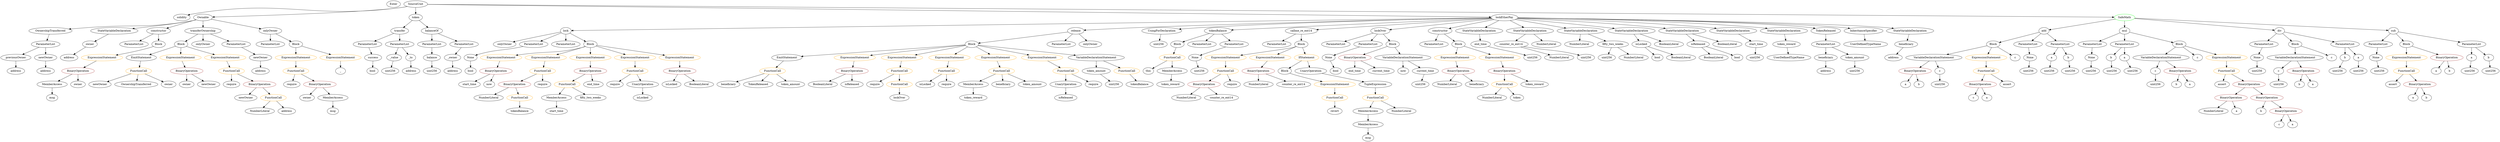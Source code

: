 strict digraph {
	graph [bb="0,0,11282,756"];
	node [label="\N"];
	Enter	[height=0.5,
		pos="1750.5,738",
		width=0.83628];
	Identifier_end_time_1	[color=black,
		height=0.5,
		label=end_time,
		pos="6127.5,378",
		width=1.2382];
	Identifier_start_time	[color=black,
		height=0.5,
		label=start_time,
		pos="2080.5,306",
		width=1.3076];
	NumberLiteral_Unnamed_9	[color=black,
		height=0.5,
		label=NumberLiteral,
		pos="5356.5,234",
		width=1.765];
	ParameterList_Unnamed_16	[color=black,
		height=0.5,
		label=ParameterList,
		pos="8222.5,522",
		width=1.7095];
	VariableDeclaration_beneficiary_1	[color=black,
		height=0.5,
		label=beneficiary,
		pos="8230.5,450",
		width=1.4184];
	ParameterList_Unnamed_16 -> VariableDeclaration_beneficiary_1	[pos="e,8228.6,468.1 8224.5,503.7 8225.3,496.41 8226.3,487.73 8227.3,479.54"];
	VariableDeclaration_token_amount	[color=black,
		height=0.5,
		label=token_amount,
		pos="8363.5,450",
		width=1.765];
	ParameterList_Unnamed_16 -> VariableDeclaration_token_amount	[pos="e,8332.8,466.23 8252.8,505.98 8273.2,495.86 8300.3,482.37 8322.7,471.29"];
	Identifier_now	[color=black,
		height=0.5,
		label=now,
		pos="2172.5,306",
		width=0.75];
	Identifier_isLocked_1	[color=black,
		height=0.5,
		label=isLocked,
		pos="3004.5,306",
		width=1.2521];
	Parameter_None	[color=black,
		height=0.5,
		label=None,
		pos="9413.5,450",
		width=0.85014];
	ElementaryTypeName_uint256_2	[color=black,
		height=0.5,
		label=uint256,
		pos="9405.5,378",
		width=1.0442];
	Parameter_None -> ElementaryTypeName_uint256_2	[pos="e,9407.5,396.1 9411.6,431.7 9410.7,424.41 9409.7,415.73 9408.8,407.54"];
	ParameterList_Unnamed_22	[color=black,
		height=0.5,
		label=ParameterList,
		pos="6037.5,522",
		width=1.7095];
	ElementaryTypeName_uint256_6	[color=black,
		height=0.5,
		label=uint256,
		pos="10166,378",
		width=1.0442];
	BinaryOperation_Unnamed_2	[color=brown,
		height=0.5,
		label=BinaryOperation,
		pos="9951.5,234",
		width=1.9867];
	NumberLiteral_Unnamed	[color=black,
		height=0.5,
		label=NumberLiteral,
		pos="9864.5,162",
		width=1.765];
	BinaryOperation_Unnamed_2 -> NumberLiteral_Unnamed	[pos="e,9885,179.47 9930.9,216.41 9919.9,207.52 9906.1,196.41 9893.9,186.63"];
	Identifier_a_1	[color=black,
		height=0.5,
		label=a,
		pos="9973.5,162",
		width=0.75];
	BinaryOperation_Unnamed_2 -> Identifier_a_1	[pos="e,9968.2,180.1 9957,215.7 9959.3,208.24 9962.1,199.32 9964.7,190.97"];
	VariableDeclaration_owner	[color=black,
		height=0.5,
		label=owner,
		pos="396.53,522",
		width=0.93331];
	ElementaryTypeName_address_2	[color=black,
		height=0.5,
		label=address,
		pos="311.53,450",
		width=1.0996];
	VariableDeclaration_owner -> ElementaryTypeName_address_2	[pos="e,330,466.21 378.92,506.5 367.3,496.93 351.86,484.21 338.68,473.36"];
	Identifier_this	[color=black,
		height=0.5,
		label=this,
		pos="5177.5,378",
		width=0.75];
	Identifier_isLocked	[color=black,
		height=0.5,
		label=isLocked,
		pos="2871.5,234",
		width=1.2521];
	ElementaryTypeName_uint256_15	[color=black,
		height=0.5,
		label=uint256,
		pos="1922.5,378",
		width=1.0442];
	FunctionDefinition_add	[color=black,
		height=0.5,
		label=add,
		pos="9214.5,594",
		width=0.75];
	Block_Unnamed_3	[color=black,
		height=0.5,
		label=Block,
		pos="8985.5,522",
		width=0.90558];
	FunctionDefinition_add -> Block_Unnamed_3	[pos="e,9013.5,531.56 9190.5,585.64 9150.9,573.55 9071.8,549.38 9024.3,534.86"];
	ParameterList_Unnamed_7	[color=black,
		height=0.5,
		label=ParameterList,
		pos="9144.5,522",
		width=1.7095];
	FunctionDefinition_add -> ParameterList_Unnamed_7	[pos="e,9161.2,539.7 9200,578.5 9191.1,569.59 9179.5,557.94 9169.1,547.62"];
	ParameterList_Unnamed_6	[color=black,
		height=0.5,
		label=ParameterList,
		pos="9285.5,522",
		width=1.7095];
	FunctionDefinition_add -> ParameterList_Unnamed_6	[pos="e,9268.6,539.7 9229.2,578.5 9238.3,569.59 9250.1,557.94 9260.6,547.62"];
	ElementaryTypeName_uint256_10	[color=black,
		height=0.5,
		label=uint256,
		pos="10735,378",
		width=1.0442];
	Identifier_msg_2	[color=black,
		height=0.5,
		label=msg,
		pos="6167.5,18",
		width=0.75];
	ExpressionStatement_Unnamed_1	[color=orange,
		height=0.5,
		label=ExpressionStatement,
		pos="10863,450",
		width=2.458];
	FunctionCall_Unnamed_1	[color=orange,
		height=0.5,
		label=FunctionCall,
		pos="10863,378",
		width=1.6125];
	ExpressionStatement_Unnamed_1 -> FunctionCall_Unnamed_1	[pos="e,10863,396.1 10863,431.7 10863,424.41 10863,415.73 10863,407.54"];
	Identifier_a_5	[color=black,
		height=0.5,
		label=a,
		pos="10986,378",
		width=0.75];
	NumberLiteral_Unnamed_4	[color=black,
		height=0.5,
		label=NumberLiteral,
		pos="6738.5,234",
		width=1.765];
	FunctionCall_Unnamed_9	[color=orange,
		height=0.5,
		label=FunctionCall,
		pos="2826.5,378",
		width=1.6125];
	Identifier_require_2	[color=black,
		height=0.5,
		label=require,
		pos="2747.5,306",
		width=1.0026];
	FunctionCall_Unnamed_9 -> Identifier_require_2	[pos="e,2764.7,322.19 2808.2,360.76 2797.7,351.5 2784.5,339.73 2773,329.58"];
	UnaryOperation_Unnamed	[color=black,
		height=0.5,
		label=UnaryOperation,
		pos="2871.5,306",
		width=1.9452];
	FunctionCall_Unnamed_9 -> UnaryOperation_Unnamed	[pos="e,2860.7,323.79 2837.4,360.05 2842.6,352.06 2848.8,342.33 2854.6,333.4"];
	ParameterList_Unnamed_3	[color=black,
		height=0.5,
		label=ParameterList,
		pos="10194,522",
		width=1.7095];
	Parameter_None_1	[color=black,
		height=0.5,
		label=None,
		pos="10166,450",
		width=0.85014];
	ParameterList_Unnamed_3 -> Parameter_None_1	[pos="e,10172,467.62 10187,503.7 10184,496.04 10180,486.85 10176,478.3"];
	Parameter_None_2	[color=black,
		height=0.5,
		label=None,
		pos="10726,450",
		width=0.85014];
	Parameter_None_2 -> ElementaryTypeName_uint256_10	[pos="e,10732,396.1 10728,431.7 10729,424.32 10730,415.52 10731,407.25"];
	FunctionDefinition_lock	[color=black,
		height=0.5,
		label=lock,
		pos="2519.5,594",
		width=0.75];
	ModifierInvocation_onlyOwner_1	[color=black,
		height=0.5,
		label=onlyOwner,
		pos="2247.5,522",
		width=1.4323];
	FunctionDefinition_lock -> ModifierInvocation_onlyOwner_1	[pos="e,2286.5,534.24 2494.3,586.97 2454.6,577.39 2374.8,557.93 2307.5,540 2304.2,539.12 2300.8,538.2 2297.4,537.27"];
	ParameterList_Unnamed_21	[color=black,
		height=0.5,
		label=ParameterList,
		pos="2378.5,522",
		width=1.7095];
	FunctionDefinition_lock -> ParameterList_Unnamed_21	[pos="e,2408.9,538.09 2498.4,582.52 2477.6,572.16 2445.1,556.05 2419.2,543.19"];
	ParameterList_Unnamed_20	[color=black,
		height=0.5,
		label=ParameterList,
		pos="2519.5,522",
		width=1.7095];
	FunctionDefinition_lock -> ParameterList_Unnamed_20	[pos="e,2519.5,540.1 2519.5,575.7 2519.5,568.41 2519.5,559.73 2519.5,551.54"];
	Block_Unnamed_9	[color=black,
		height=0.5,
		label=Block,
		pos="2631.5,522",
		width=0.90558];
	FunctionDefinition_lock -> Block_Unnamed_9	[pos="e,2610.6,536.06 2538.8,580.97 2555.9,570.27 2581.2,554.44 2601.1,542.02"];
	ParameterList_Unnamed_23	[color=black,
		height=0.5,
		label=ParameterList,
		pos="6178.5,522",
		width=1.7095];
	Parameter_None_6	[color=black,
		height=0.5,
		label=None,
		pos="6007.5,450",
		width=0.85014];
	ParameterList_Unnamed_23 -> Parameter_None_6	[pos="e,6031.4,461.54 6142.8,507 6116.2,496.47 6079,481.59 6046.5,468 6045,467.36 6043.4,466.7 6041.9,466.03"];
	Identifier_beneficiary_2	[color=black,
		height=0.5,
		label=beneficiary,
		pos="3264.5,306",
		width=1.4184];
	ElementaryTypeName_uint256_1	[color=black,
		height=0.5,
		label=uint256,
		pos="9498.5,378",
		width=1.0442];
	MemberAccess_Unnamed_6	[color=black,
		height=0.5,
		label=MemberAccess,
		pos="4388.5,306",
		width=1.9174];
	Identifier_token_reward_2	[color=black,
		height=0.5,
		label=token_reward,
		pos="4388.5,234",
		width=1.7095];
	MemberAccess_Unnamed_6 -> Identifier_token_reward_2	[pos="e,4388.5,252.1 4388.5,287.7 4388.5,280.41 4388.5,271.73 4388.5,263.54"];
	BinaryOperation_Unnamed_20	[color=brown,
		height=0.5,
		label=BinaryOperation,
		pos="6127.5,450",
		width=1.9867];
	BinaryOperation_Unnamed_20 -> Identifier_end_time_1	[pos="e,6127.5,396.1 6127.5,431.7 6127.5,424.41 6127.5,415.73 6127.5,407.54"];
	Identifier_current_time	[color=black,
		height=0.5,
		label=current_time,
		pos="6247.5,378",
		width=1.5848];
	BinaryOperation_Unnamed_20 -> Identifier_current_time	[pos="e,6221.4,394.26 6155.1,432.94 6171.8,423.18 6193.4,410.6 6211.4,400.05"];
	VariableDeclarationStatement_Unnamed_2	[color=black,
		height=0.5,
		label=VariableDeclarationStatement,
		pos="8713.5,450",
		width=3.3174];
	BinaryOperation_Unnamed_8	[color=brown,
		height=0.5,
		label=BinaryOperation,
		pos="8645.5,378",
		width=1.9867];
	VariableDeclarationStatement_Unnamed_2 -> BinaryOperation_Unnamed_8	[pos="e,8661.7,395.62 8696.7,431.7 8688.5,423.27 8678.5,412.97 8669.6,403.73"];
	VariableDeclaration_c_2	[color=black,
		height=0.5,
		label=c,
		pos="8762.5,378",
		width=0.75];
	VariableDeclarationStatement_Unnamed_2 -> VariableDeclaration_c_2	[pos="e,8751.6,394.67 8725.6,431.7 8731.5,423.37 8738.6,413.23 8745,404.08"];
	FunctionDefinition_release	[color=black,
		height=0.5,
		label=release,
		pos="4790.5,594",
		width=0.98875];
	Block_Unnamed_13	[color=black,
		height=0.5,
		label=Block,
		pos="4400.5,522",
		width=0.90558];
	FunctionDefinition_release -> Block_Unnamed_13	[pos="e,4431.3,528.51 4757.3,587.03 4686.4,574.31 4520.6,544.55 4442.6,530.54"];
	ParameterList_Unnamed_25	[color=black,
		height=0.5,
		label=ParameterList,
		pos="4725.5,522",
		width=1.7095];
	FunctionDefinition_release -> ParameterList_Unnamed_25	[pos="e,4741.1,539.8 4775.8,577.12 4767.8,568.51 4757.7,557.67 4748.7,547.96"];
	ModifierInvocation_onlyOwner_2	[color=black,
		height=0.5,
		label=onlyOwner,
		pos="4856.5,522",
		width=1.4323];
	FunctionDefinition_release -> ModifierInvocation_onlyOwner_2	[pos="e,4841,539.47 4805.2,577.46 4813.4,568.74 4823.9,557.65 4833.2,547.76"];
	Block_Unnamed_8	[color=black,
		height=0.5,
		label=Block,
		pos="5318.5,522",
		width=0.90558];
	FunctionCall_Unnamed_8	[color=orange,
		height=0.5,
		label=FunctionCall,
		pos="5291.5,450",
		width=1.6125];
	Block_Unnamed_8 -> FunctionCall_Unnamed_8	[pos="e,5298.2,468.28 5312,504.05 5309.1,496.52 5305.6,487.44 5302.3,478.94"];
	ExpressionStatement_Unnamed_12	[color=orange,
		height=0.5,
		label=ExpressionStatement,
		pos="2241.5,450",
		width=2.458];
	BinaryOperation_Unnamed_17	[color=brown,
		height=0.5,
		label=BinaryOperation,
		pos="2220.5,378",
		width=1.9867];
	ExpressionStatement_Unnamed_12 -> BinaryOperation_Unnamed_17	[pos="e,2225.7,396.1 2236.3,431.7 2234.1,424.24 2231.4,415.32 2228.9,406.97"];
	UsingForDeclaration_Unnamed	[color=black,
		height=0.5,
		label=UsingForDeclaration,
		pos="5247.5,594",
		width=2.4303];
	ElementaryTypeName_uint256_17	[color=black,
		height=0.5,
		label=uint256,
		pos="5230.5,522",
		width=1.0442];
	UsingForDeclaration_Unnamed -> ElementaryTypeName_uint256_17	[pos="e,5234.7,540.1 5243.3,575.7 5241.5,568.32 5239.4,559.52 5237.4,551.25"];
	VariableDeclarationStatement_Unnamed	[color=black,
		height=0.5,
		label=VariableDeclarationStatement,
		pos="9731.5,450",
		width=3.3174];
	VariableDeclaration_c	[color=black,
		height=0.5,
		label=c,
		pos="9675.5,378",
		width=0.75];
	VariableDeclarationStatement_Unnamed -> VariableDeclaration_c	[pos="e,9687.7,394.2 9717.7,431.7 9710.8,423.07 9702.3,412.5 9694.8,403.1"];
	BinaryOperation_Unnamed	[color=brown,
		height=0.5,
		label=BinaryOperation,
		pos="9792.5,378",
		width=1.9867];
	VariableDeclarationStatement_Unnamed -> BinaryOperation_Unnamed	[pos="e,9778,395.62 9746.6,431.7 9753.8,423.44 9762.6,413.39 9770.5,404.3"];
	Block_Unnamed_6	[color=black,
		height=0.5,
		label=Block,
		pos="800.53,522",
		width=0.90558];
	EmitStatement_Unnamed	[color=black,
		height=0.5,
		label=EmitStatement,
		pos="628.53,450",
		width=1.7788];
	Block_Unnamed_6 -> EmitStatement_Unnamed	[pos="e,664.03,465.45 774.78,510.52 748.34,499.76 706.64,482.79 674.52,469.72"];
	ExpressionStatement_Unnamed_7	[color=orange,
		height=0.5,
		label=ExpressionStatement,
		pos="799.53,450",
		width=2.458];
	Block_Unnamed_6 -> ExpressionStatement_Unnamed_7	[pos="e,799.78,468.1 800.28,503.7 800.18,496.41 800.06,487.73 799.94,479.54"];
	ExpressionStatement_Unnamed_6	[color=orange,
		height=0.5,
		label=ExpressionStatement,
		pos="994.53,450",
		width=2.458];
	Block_Unnamed_6 -> ExpressionStatement_Unnamed_6	[pos="e,952.3,466.24 827.1,511.41 856.47,500.81 904.54,483.47 941.66,470.08"];
	NumberLiteral_Unnamed_5	[color=black,
		height=0.5,
		label=NumberLiteral,
		pos="6534.5,306",
		width=1.765];
	NumberLiteral_Unnamed_1	[color=black,
		height=0.5,
		label=NumberLiteral,
		pos="1165.5,162",
		width=1.765];
	FunctionDefinition_tokenBalance	[color=black,
		height=0.5,
		label=tokenBalance,
		pos="5500.5,594",
		width=1.6679];
	FunctionDefinition_tokenBalance -> Block_Unnamed_8	[pos="e,5344.1,533.74 5463.6,579.5 5435.1,568.98 5394.7,553.89 5359.5,540 5357.8,539.32 5356,538.62 5354.3,537.9"];
	ParameterList_Unnamed_18	[color=black,
		height=0.5,
		label=ParameterList,
		pos="5430.5,522",
		width=1.7095];
	FunctionDefinition_tokenBalance -> ParameterList_Unnamed_18	[pos="e,5447,539.47 5483.9,576.41 5475.3,567.78 5464.6,557.06 5455,547.5"];
	ParameterList_Unnamed_19	[color=black,
		height=0.5,
		label=ParameterList,
		pos="5571.5,522",
		width=1.7095];
	FunctionDefinition_tokenBalance -> ParameterList_Unnamed_19	[pos="e,5554.8,539.47 5517.4,576.41 5526.1,567.78 5537,557.06 5546.7,547.5"];
	NumberLiteral_Unnamed_7	[color=black,
		height=0.5,
		label=NumberLiteral,
		pos="7020.5,450",
		width=1.765];
	BinaryOperation_Unnamed_18	[color=brown,
		height=0.5,
		label=BinaryOperation,
		pos="2631.5,378",
		width=1.9867];
	FunctionCall_Unnamed_12	[color=orange,
		height=0.5,
		label=FunctionCall,
		pos="2527.5,306",
		width=1.6125];
	BinaryOperation_Unnamed_18 -> FunctionCall_Unnamed_12	[pos="e,2551.2,322.91 2607.4,360.76 2593.5,351.42 2575.9,339.55 2560.7,329.33"];
	Identifier_end_time	[color=black,
		height=0.5,
		label=end_time,
		pos="2648.5,306",
		width=1.2382];
	BinaryOperation_Unnamed_18 -> Identifier_end_time	[pos="e,2644.4,324.1 2635.7,359.7 2637.5,352.32 2639.7,343.52 2641.7,335.25"];
	NumberLiteral_Unnamed_11	[color=black,
		height=0.5,
		label=NumberLiteral,
		pos="5678.5,306",
		width=1.765];
	FunctionDefinition_callme_re_ent14	[color=black,
		height=0.5,
		label=callme_re_ent14,
		pos="5878.5,594",
		width=1.9729];
	ParameterList_Unnamed_24	[color=black,
		height=0.5,
		label=ParameterList,
		pos="5766.5,522",
		width=1.7095];
	FunctionDefinition_callme_re_ent14 -> ParameterList_Unnamed_24	[pos="e,5791.6,538.67 5852.6,576.76 5837.2,567.18 5817.6,554.92 5801,544.53"];
	Block_Unnamed_11	[color=black,
		height=0.5,
		label=Block,
		pos="5878.5,522",
		width=0.90558];
	FunctionDefinition_callme_re_ent14 -> Block_Unnamed_11	[pos="e,5878.5,540.1 5878.5,575.7 5878.5,568.41 5878.5,559.73 5878.5,551.54"];
	NumberLiteral_Unnamed_3	[color=black,
		height=0.5,
		label=NumberLiteral,
		pos="7126.5,522",
		width=1.765];
	Identifier_assert_1	[color=black,
		height=0.5,
		label=assert,
		pos="10802,306",
		width=0.89172];
	Block_Unnamed_3 -> VariableDeclarationStatement_Unnamed_2	[pos="e,8772.1,466.09 8956.4,513.51 8915.4,502.94 8839.2,483.35 8783.1,468.9"];
	ExpressionStatement_Unnamed_2	[color=orange,
		height=0.5,
		label=ExpressionStatement,
		pos="8939.5,450",
		width=2.458];
	Block_Unnamed_3 -> ExpressionStatement_Unnamed_2	[pos="e,8950.8,468.12 8974.9,504.76 8969.6,496.7 8963,486.74 8957,477.6"];
	Identifier_c_4	[color=black,
		height=0.5,
		label=c,
		pos="9072.5,450",
		width=0.75];
	Block_Unnamed_3 -> Identifier_c_4	[pos="e,9055.7,464.54 9003.6,506.5 9016.1,496.38 9033.1,482.73 9047,471.5"];
	Parameter_a_3	[color=black,
		height=0.5,
		label=a,
		pos="9233.5,450",
		width=0.75];
	ElementaryTypeName_uint256_11	[color=black,
		height=0.5,
		label=uint256,
		pos="9219.5,378",
		width=1.0442];
	Parameter_a_3 -> ElementaryTypeName_uint256_11	[pos="e,9223,396.1 9230.1,431.7 9228.6,424.32 9226.8,415.52 9225.2,407.25"];
	Identifier_isLocked_2	[color=black,
		height=0.5,
		label=isLocked,
		pos="4166.5,306",
		width=1.2521];
	BinaryOperation_Unnamed_16	[color=brown,
		height=0.5,
		label=BinaryOperation,
		pos="2289.5,306",
		width=1.9867];
	NumberLiteral_Unnamed_6	[color=black,
		height=0.5,
		label=NumberLiteral,
		pos="2172.5,234",
		width=1.765];
	BinaryOperation_Unnamed_16 -> NumberLiteral_Unnamed_6	[pos="e,2198.8,250.74 2262.7,288.94 2246.7,279.36 2226.1,267.06 2208.7,256.63"];
	FunctionCall_Unnamed_11	[color=orange,
		height=0.5,
		label=FunctionCall,
		pos="2312.5,234",
		width=1.6125];
	BinaryOperation_Unnamed_16 -> FunctionCall_Unnamed_11	[pos="e,2306.9,252.1 2295.2,287.7 2297.7,280.24 2300.6,271.32 2303.3,262.97"];
	FunctionCall_Unnamed_21	[color=orange,
		height=0.5,
		label=FunctionCall,
		pos="4515.5,378",
		width=1.6125];
	FunctionCall_Unnamed_21 -> MemberAccess_Unnamed_6	[pos="e,4416.9,322.64 4488,361.81 4470.1,351.95 4446.5,338.96 4426.8,328.1"];
	Identifier_beneficiary_1	[color=black,
		height=0.5,
		label=beneficiary,
		pos="4526.5,306",
		width=1.4184];
	FunctionCall_Unnamed_21 -> Identifier_beneficiary_1	[pos="e,4523.8,324.1 4518.2,359.7 4519.4,352.32 4520.8,343.52 4522.1,335.25"];
	Identifier_token_amount	[color=black,
		height=0.5,
		label=token_amount,
		pos="4659.5,306",
		width=1.765];
	FunctionCall_Unnamed_21 -> Identifier_token_amount	[pos="e,4628.4,322.14 4545.7,362.33 4566.7,352.1 4595.1,338.34 4618.2,327.1"];
	BinaryOperation_Unnamed_23	[color=brown,
		height=0.5,
		label=BinaryOperation,
		pos="3829.5,378",
		width=1.9867];
	BooleanLiteral_Unnamed_5	[color=black,
		height=0.5,
		label=BooleanLiteral,
		pos="3697.5,306",
		width=1.7788];
	BinaryOperation_Unnamed_23 -> BooleanLiteral_Unnamed_5	[pos="e,3726.6,322.42 3799.9,361.29 3781.3,351.4 3757,338.53 3736.8,327.8"];
	Identifier_isReleased_1	[color=black,
		height=0.5,
		label=isReleased,
		pos="3829.5,306",
		width=1.3907];
	BinaryOperation_Unnamed_23 -> Identifier_isReleased_1	[pos="e,3829.5,324.1 3829.5,359.7 3829.5,352.41 3829.5,343.73 3829.5,335.54"];
	Identifier_owner_3	[color=black,
		height=0.5,
		label=owner,
		pos="828.53,306",
		width=0.93331];
	FunctionDefinition_lockOver	[color=black,
		height=0.5,
		label=lockOver,
		pos="6234.5,594",
		width=1.2521];
	FunctionDefinition_lockOver -> ParameterList_Unnamed_22	[pos="e,6075.7,536.55 6201.6,581.28 6170.1,570.1 6122.3,553.12 6086.4,540.37"];
	FunctionDefinition_lockOver -> ParameterList_Unnamed_23	[pos="e,6192.1,539.96 6221.3,576.41 6214.7,568.16 6206.5,558.01 6199.2,548.78"];
	Block_Unnamed_10	[color=black,
		height=0.5,
		label=Block,
		pos="6290.5,522",
		width=0.90558];
	FunctionDefinition_lockOver -> Block_Unnamed_10	[pos="e,6277.7,538.99 6247.8,576.41 6254.6,567.92 6263,557.41 6270.6,547.96"];
	ElementaryTypeName_uint256_20	[color=black,
		height=0.5,
		label=uint256,
		pos="7232.5,450",
		width=1.0442];
	Identifier_require	[color=black,
		height=0.5,
		label=require,
		pos="1298.5,306",
		width=1.0026];
	EmitStatement_Unnamed_1	[color=black,
		height=0.5,
		label=EmitStatement,
		pos="3484.5,450",
		width=1.7788];
	FunctionCall_Unnamed_22	[color=orange,
		height=0.5,
		label=FunctionCall,
		pos="3447.5,378",
		width=1.6125];
	EmitStatement_Unnamed_1 -> FunctionCall_Unnamed_22	[pos="e,3456.6,396.1 3475.4,431.7 3471.3,423.98 3466.4,414.71 3461.9,406.11"];
	ModifierInvocation_onlyOwner	[color=black,
		height=0.5,
		label=onlyOwner,
		pos="913.53,522",
		width=1.4323];
	Identifier_TokenReleased	[color=black,
		height=0.5,
		label=TokenReleased,
		pos="3401.5,306",
		width=1.8897];
	ElementaryTypeName_address	[color=black,
		height=0.5,
		label=address,
		pos="2017.5,378",
		width=1.0996];
	Identifier_start_time_1	[color=black,
		height=0.5,
		label=start_time,
		pos="2503.5,162",
		width=1.3076];
	ParameterList_Unnamed_11	[color=black,
		height=0.5,
		label=ParameterList,
		pos="1640.5,522",
		width=1.7095];
	Parameter_success	[color=black,
		height=0.5,
		label=success,
		pos="1650.5,450",
		width=1.1135];
	ParameterList_Unnamed_11 -> Parameter_success	[pos="e,1648.1,468.1 1643,503.7 1644.1,496.32 1645.3,487.52 1646.5,479.25"];
	BinaryOperation_Unnamed_3	[color=brown,
		height=0.5,
		label=BinaryOperation,
		pos="10113,234",
		width=1.9867];
	Identifier_b_1	[color=black,
		height=0.5,
		label=b,
		pos="10090,162",
		width=0.75];
	BinaryOperation_Unnamed_3 -> Identifier_b_1	[pos="e,10095,180.1 10107,215.7 10104,208.24 10101,199.32 10099,190.97"];
	BinaryOperation_Unnamed_4	[color=brown,
		height=0.5,
		label=BinaryOperation,
		pos="10207,162",
		width=1.9867];
	BinaryOperation_Unnamed_3 -> BinaryOperation_Unnamed_4	[pos="e,10184,179.47 10135,216.41 10147,207.43 10162,196.19 10175,186.34"];
	ElementaryTypeName_uint256_7	[color=black,
		height=0.5,
		label=uint256,
		pos="10277,306",
		width=1.0442];
	Identifier_revert	[color=black,
		height=0.5,
		label=revert,
		pos="6017.5,162",
		width=0.87786];
	FunctionCall_Unnamed_15	[color=orange,
		height=0.5,
		label=FunctionCall,
		pos="6017.5,234",
		width=1.6125];
	FunctionCall_Unnamed_15 -> Identifier_revert	[pos="e,6017.5,180.1 6017.5,215.7 6017.5,208.41 6017.5,199.73 6017.5,191.54"];
	FunctionCall_Unnamed_14	[color=orange,
		height=0.5,
		label=FunctionCall,
		pos="6197.5,234",
		width=1.6125];
	MemberAccess_Unnamed_4	[color=black,
		height=0.5,
		label=MemberAccess,
		pos="6167.5,162",
		width=1.9174];
	FunctionCall_Unnamed_14 -> MemberAccess_Unnamed_4	[pos="e,6174.9,180.1 6190.1,215.7 6186.9,208.15 6183,199.12 6179.4,190.68"];
	NumberLiteral_Unnamed_10	[color=black,
		height=0.5,
		label=NumberLiteral,
		pos="6318.5,162",
		width=1.765];
	FunctionCall_Unnamed_14 -> NumberLiteral_Unnamed_10	[pos="e,6291.6,178.57 6224.1,217.64 6241,207.86 6263.1,195.05 6281.7,184.3"];
	Block_Unnamed_12	[color=black,
		height=0.5,
		label=Block,
		pos="5800.5,378",
		width=0.90558];
	ExpressionStatement_Unnamed_16	[color=orange,
		height=0.5,
		label=ExpressionStatement,
		pos="6017.5,306",
		width=2.458];
	Block_Unnamed_12 -> ExpressionStatement_Unnamed_16	[pos="e,5966.6,321.11 5825.7,366.38 5831.2,364.18 5837,361.94 5842.5,360 5879.8,346.84 5922.2,333.94 5956,324.17"];
	FunctionDefinition_mul	[color=black,
		height=0.5,
		label=mul,
		pos="9567.5,594",
		width=0.75];
	ParameterList_Unnamed_1	[color=black,
		height=0.5,
		label=ParameterList,
		pos="9426.5,522",
		width=1.7095];
	FunctionDefinition_mul -> ParameterList_Unnamed_1	[pos="e,9456.9,538.09 9546.4,582.52 9525.6,572.16 9493.1,556.05 9467.2,543.19"];
	ParameterList_Unnamed	[color=black,
		height=0.5,
		label=ParameterList,
		pos="9567.5,522",
		width=1.7095];
	FunctionDefinition_mul -> ParameterList_Unnamed	[pos="e,9567.5,540.1 9567.5,575.7 9567.5,568.41 9567.5,559.73 9567.5,551.54"];
	Block_Unnamed	[color=black,
		height=0.5,
		label=Block,
		pos="9813.5,522",
		width=0.90558];
	FunctionDefinition_mul -> Block_Unnamed	[pos="e,9785,531.12 9592,586.03 9634.6,573.91 9722.7,548.85 9774,534.24"];
	VariableDeclaration_counter_re_ent14	[color=black,
		height=0.5,
		label=counter_re_ent14,
		pos="6824.5,522",
		width=2.0976];
	VariableDeclaration_counter_re_ent14 -> NumberLiteral_Unnamed_7	[pos="e,6982.3,464.65 6865.1,506.5 6896.1,495.45 6938.8,480.2 6971.6,468.48"];
	ElementaryTypeName_uint256_24	[color=black,
		height=0.5,
		label=uint256,
		pos="7139.5,450",
		width=1.0442];
	VariableDeclaration_counter_re_ent14 -> ElementaryTypeName_uint256_24	[pos="e,7111.5,462.16 6880.5,509.6 6889.9,507.72 6899.5,505.8 6908.5,504 6990.7,487.69 7012.9,490.59 7093.5,468 7095.9,467.33 7098.4,466.59 \
7100.8,465.8"];
	Parameter_None_3	[color=black,
		height=0.5,
		label=None,
		pos="9148.5,450",
		width=0.85014];
	ParameterList_Unnamed_7 -> Parameter_None_3	[pos="e,9147.6,468.1 9145.5,503.7 9145.9,496.41 9146.4,487.73 9146.9,479.54"];
	ParameterList_Unnamed_5	[color=black,
		height=0.5,
		label=ParameterList,
		pos="10739,522",
		width=1.7095];
	ParameterList_Unnamed_5 -> Parameter_None_2	[pos="e,10729,468.1 10735,503.7 10734,496.32 10732,487.52 10731,479.25"];
	VariableDeclarationStatement_Unnamed_1	[color=black,
		height=0.5,
		label=VariableDeclarationStatement,
		pos="10334,450",
		width=3.3174];
	VariableDeclaration_c_1	[color=black,
		height=0.5,
		label=c,
		pos="10277,378",
		width=0.75];
	VariableDeclarationStatement_Unnamed_1 -> VariableDeclaration_c_1	[pos="e,10289,394.2 10319,431.7 10312,423.07 10304,412.5 10296,403.1"];
	BinaryOperation_Unnamed_5	[color=brown,
		height=0.5,
		label=BinaryOperation,
		pos="10394,378",
		width=1.9867];
	VariableDeclarationStatement_Unnamed_1 -> BinaryOperation_Unnamed_5	[pos="e,10379,396.1 10348,431.7 10355,423.56 10364,413.69 10372,404.7"];
	Identifier_a_6	[color=black,
		height=0.5,
		label=a,
		pos="8590.5,306",
		width=0.75];
	BinaryOperation_Unnamed_8 -> Identifier_a_6	[pos="e,8602.6,322.36 8632.2,360.05 8625.4,351.44 8617.1,340.81 8609.6,331.33"];
	Identifier_b_5	[color=black,
		height=0.5,
		label=b,
		pos="8662.5,306",
		width=0.75];
	BinaryOperation_Unnamed_8 -> Identifier_b_5	[pos="e,8658.4,324.1 8649.7,359.7 8651.5,352.32 8653.7,343.52 8655.7,335.25"];
	Identifier_newOwner	[color=black,
		height=0.5,
		label=newOwner,
		pos="1098.5,234",
		width=1.4046];
	FunctionDefinition_constructor_1	[color=black,
		height=0.5,
		label=constructor,
		pos="6513.5,594",
		width=1.4877];
	ParameterList_Unnamed_17	[color=black,
		height=0.5,
		label=ParameterList,
		pos="6465.5,522",
		width=1.7095];
	FunctionDefinition_constructor_1 -> ParameterList_Unnamed_17	[pos="e,6477,539.79 6501.9,576.05 6496.4,567.97 6489.6,558.12 6483.4,549.11"];
	Block_Unnamed_7	[color=black,
		height=0.5,
		label=Block,
		pos="6577.5,522",
		width=0.90558];
	FunctionDefinition_constructor_1 -> Block_Unnamed_7	[pos="e,6563.3,538.51 6528.7,576.41 6536.7,567.62 6546.8,556.66 6555.6,546.96"];
	Identifier_newOwner_1	[color=black,
		height=0.5,
		label=newOwner,
		pos="434.53,306",
		width=1.4046];
	ElementaryTypeName_uint256_3	[color=black,
		height=0.5,
		label=uint256,
		pos="9675.5,306",
		width=1.0442];
	ElementaryTypeName_address_1	[color=black,
		height=0.5,
		label=address,
		pos="1827.5,378",
		width=1.0996];
	Identifier_require_1	[color=black,
		height=0.5,
		label=require,
		pos="1035.5,306",
		width=1.0026];
	Identifier_a_4	[color=black,
		height=0.5,
		label=a,
		pos="10888,234",
		width=0.75];
	NumberLiteral_Unnamed_2	[color=black,
		height=0.5,
		label=NumberLiteral,
		pos="7351.5,450",
		width=1.765];
	BinaryOperation_Unnamed_12	[color=brown,
		height=0.5,
		label=BinaryOperation,
		pos="1161.5,306",
		width=1.9867];
	BinaryOperation_Unnamed_12 -> Identifier_newOwner	[pos="e,1113.2,251.31 1146.3,288.05 1138.7,279.59 1129.3,269.19 1120.9,259.84"];
	FunctionCall_Unnamed_5	[color=orange,
		height=0.5,
		label=FunctionCall,
		pos="1225.5,234",
		width=1.6125];
	BinaryOperation_Unnamed_12 -> FunctionCall_Unnamed_5	[pos="e,1210.2,251.79 1177,288.05 1184.6,279.71 1194,269.49 1202.4,260.25"];
	StateVariableDeclaration_Unnamed_6	[color=black,
		height=0.5,
		label=StateVariableDeclaration,
		pos="6686.5,594",
		width=2.8184];
	VariableDeclaration_end_time	[color=black,
		height=0.5,
		label=end_time,
		pos="6686.5,522",
		width=1.2382];
	StateVariableDeclaration_Unnamed_6 -> VariableDeclaration_end_time	[pos="e,6686.5,540.1 6686.5,575.7 6686.5,568.41 6686.5,559.73 6686.5,551.54"];
	BinaryOperation_Unnamed_21	[color=brown,
		height=0.5,
		label=BinaryOperation,
		pos="5434.5,306",
		width=1.9867];
	BinaryOperation_Unnamed_21 -> NumberLiteral_Unnamed_9	[pos="e,5374.9,251.47 5416,288.41 5406.2,279.61 5394,268.63 5383.2,258.92"];
	Identifier_counter_re_ent14	[color=black,
		height=0.5,
		label=counter_re_ent14,
		pos="5513.5,234",
		width=2.0976];
	BinaryOperation_Unnamed_21 -> Identifier_counter_re_ent14	[pos="e,5494.7,251.71 5453.3,288.41 5463.1,279.67 5475.4,268.79 5486.3,259.13"];
	BinaryOperation_Unnamed_9	[color=brown,
		height=0.5,
		label=BinaryOperation,
		pos="8914.5,306",
		width=1.9867];
	Identifier_c_3	[color=black,
		height=0.5,
		label=c,
		pos="8878.5,234",
		width=0.75];
	BinaryOperation_Unnamed_9 -> Identifier_c_3	[pos="e,8886.8,251.14 8905.6,287.7 8901.5,279.75 8896.6,270.16 8892.1,261.34"];
	Identifier_a_7	[color=black,
		height=0.5,
		label=a,
		pos="8950.5,234",
		width=0.75];
	BinaryOperation_Unnamed_9 -> Identifier_a_7	[pos="e,8942.2,251.14 8923.4,287.7 8927.5,279.75 8932.4,270.16 8937,261.34"];
	EventDefinition_OwnershipTransferred	[color=black,
		height=0.5,
		label=OwnershipTransferred,
		pos="223.53,594",
		width=2.6243];
	ParameterList_Unnamed_12	[color=black,
		height=0.5,
		label=ParameterList,
		pos="203.53,522",
		width=1.7095];
	EventDefinition_OwnershipTransferred -> ParameterList_Unnamed_12	[pos="e,208.42,540.1 218.59,575.7 216.46,568.24 213.91,559.32 211.52,550.97"];
	SourceUnit_Unnamed	[color=black,
		height=0.5,
		label=SourceUnit,
		pos="1851.5,738",
		width=1.46];
	PragmaDirective_solidity	[color=black,
		height=0.5,
		label=solidity,
		pos="814.53,666",
		width=1.0442];
	SourceUnit_Unnamed -> PragmaDirective_solidity	[pos="e,841.85,678.7 1813.8,725.18 1805.9,723.11 1797.5,721.23 1789.5,720 1381.2,656.96 1265.8,764.62 860.53,684 857.92,683.48 855.27,\
682.84 852.62,682.1"];
	ContractDefinition_Ownable	[color=black,
		height=0.5,
		label=Ownable,
		pos="913.53,666",
		width=1.2105];
	SourceUnit_Unnamed -> ContractDefinition_Ownable	[pos="e,957.18,666.46 1813.4,725.22 1805.6,723.18 1797.3,721.29 1789.5,720 1482.1,669.12 1106.8,665.71 968.3,666.39"];
	ContractDefinition_token	[color=black,
		height=0.5,
		label=token,
		pos="1851.5,666",
		width=0.864];
	SourceUnit_Unnamed -> ContractDefinition_token	[pos="e,1851.5,684.1 1851.5,719.7 1851.5,712.41 1851.5,703.73 1851.5,695.54"];
	ContractDefinition_lockEtherPay	[color=black,
		height=0.5,
		label=lockEtherPay,
		pos="6796.5,666",
		width=1.6679];
	SourceUnit_Unnamed -> ContractDefinition_lockEtherPay	[pos="e,6736.4,667.85 1904.1,736.26 2394.3,729.32 6158.1,676.04 6725.1,668.01"];
	ContractDefinition_SafeMath	[color=green,
		height=0.5,
		label=SafeMath,
		pos="9567.5,666",
		width=1.2798];
	SourceUnit_Unnamed -> ContractDefinition_SafeMath	[pos="e,9521.5,667.42 1904.4,736.52 2547,730.69 8842.4,673.58 9510.3,667.52"];
	Parameter_a_2	[color=black,
		height=0.5,
		label=a,
		pos="11158,450",
		width=0.75];
	ElementaryTypeName_uint256_8	[color=black,
		height=0.5,
		label=uint256,
		pos="11152,378",
		width=1.0442];
	Parameter_a_2 -> ElementaryTypeName_uint256_8	[pos="e,11153,396.1 11156,431.7 11155,424.41 11155,415.73 11154,407.54"];
	FunctionCall_Unnamed_16	[color=orange,
		height=0.5,
		label=FunctionCall,
		pos="4265.5,378",
		width=1.6125];
	FunctionCall_Unnamed_16 -> Identifier_isLocked_2	[pos="e,4187.9,322.1 4243.1,361.12 4229.5,351.52 4212,339.16 4197.2,328.67"];
	Identifier_require_5	[color=black,
		height=0.5,
		label=require,
		pos="4265.5,306",
		width=1.0026];
	FunctionCall_Unnamed_16 -> Identifier_require_5	[pos="e,4265.5,324.1 4265.5,359.7 4265.5,352.41 4265.5,343.73 4265.5,335.54"];
	VariableDeclaration_isReleased	[color=black,
		height=0.5,
		label=isReleased,
		pos="7675.5,522",
		width=1.3907];
	BooleanLiteral_Unnamed_2	[color=black,
		height=0.5,
		label=BooleanLiteral,
		pos="7716.5,450",
		width=1.7788];
	VariableDeclaration_isReleased -> BooleanLiteral_Unnamed_2	[pos="e,7706.7,467.79 7685.5,504.05 7690.1,496.14 7695.7,486.54 7700.9,477.69"];
	ElementaryTypeName_bool_2	[color=black,
		height=0.5,
		label=bool,
		pos="7826.5,450",
		width=0.76697];
	VariableDeclaration_isReleased -> ElementaryTypeName_bool_2	[pos="e,7804.6,461.17 7705.4,507.17 7731,495.26 7768,478.12 7794.4,465.91"];
	ElementaryTypeName_address_6	[color=black,
		height=0.5,
		label=address,
		pos="1286.5,162",
		width=1.0996];
	ExpressionStatement_Unnamed_22	[color=orange,
		height=0.5,
		label=ExpressionStatement,
		pos="3833.5,450",
		width=2.458];
	ExpressionStatement_Unnamed_22 -> BinaryOperation_Unnamed_23	[pos="e,3830.5,396.1 3832.5,431.7 3832.1,424.41 3831.6,415.73 3831.2,407.54"];
	ParameterList_Unnamed_13	[color=black,
		height=0.5,
		label=ParameterList,
		pos="587.53,522",
		width=1.7095];
	StateVariableDeclaration_Unnamed_8	[color=black,
		height=0.5,
		label=StateVariableDeclaration,
		pos="6907.5,594",
		width=2.8184];
	StateVariableDeclaration_Unnamed_8 -> VariableDeclaration_counter_re_ent14	[pos="e,6844.4,539.79 6887.4,576.05 6877.1,567.37 6864.4,556.64 6853.1,547.11"];
	NumberLiteral_Unnamed_8	[color=black,
		height=0.5,
		label=NumberLiteral,
		pos="6981.5,522",
		width=1.765];
	StateVariableDeclaration_Unnamed_8 -> NumberLiteral_Unnamed_8	[pos="e,6964,539.55 6925.4,576.05 6934.6,567.39 6945.9,556.7 6956,547.19"];
	Parameter_balance	[color=black,
		height=0.5,
		label=balance,
		pos="1922.5,450",
		width=1.0719];
	Parameter_balance -> ElementaryTypeName_uint256_15	[pos="e,1922.5,396.1 1922.5,431.7 1922.5,424.41 1922.5,415.73 1922.5,407.54"];
	MemberAccess_Unnamed_3	[color=black,
		height=0.5,
		label=MemberAccess,
		pos="2503.5,234",
		width=1.9174];
	FunctionCall_Unnamed_12 -> MemberAccess_Unnamed_3	[pos="e,2509.4,252.1 2521.6,287.7 2519,280.24 2516,271.32 2513.1,262.97"];
	Identifier_fifty_two_weeks	[color=black,
		height=0.5,
		label=fifty_two_weeks,
		pos="2663.5,234",
		width=2.0145];
	FunctionCall_Unnamed_12 -> Identifier_fifty_two_weeks	[pos="e,2633,250.72 2556.7,289.98 2576,280.04 2601.6,266.86 2622.9,255.9"];
	StateVariableDeclaration_Unnamed	[color=black,
		height=0.5,
		label=StateVariableDeclaration,
		pos="500.53,594",
		width=2.8184];
	StateVariableDeclaration_Unnamed -> VariableDeclaration_owner	[pos="e,416.71,536.58 475.62,576.23 460.69,566.18 441.63,553.35 425.96,542.81"];
	ElementaryTypeName_bool_3	[color=black,
		height=0.5,
		label=bool,
		pos="2103.5,378",
		width=0.76697];
	VariableDeclaration_c -> ElementaryTypeName_uint256_3	[pos="e,9675.5,324.1 9675.5,359.7 9675.5,352.41 9675.5,343.73 9675.5,335.54"];
	MemberAccess_Unnamed	[color=black,
		height=0.5,
		label=MemberAccess,
		pos="211.53,306",
		width=1.9174];
	Identifier_msg	[color=black,
		height=0.5,
		label=msg,
		pos="211.53,234",
		width=0.75];
	MemberAccess_Unnamed -> Identifier_msg	[pos="e,211.53,252.1 211.53,287.7 211.53,280.41 211.53,271.73 211.53,263.54"];
	FunctionCall_Unnamed_8 -> Identifier_this	[pos="e,5196.7,390.8 5266.2,433.46 5248.5,422.59 5224.8,408.04 5206.4,396.71"];
	MemberAccess_Unnamed_2	[color=black,
		height=0.5,
		label=MemberAccess,
		pos="5291.5,378",
		width=1.9174];
	FunctionCall_Unnamed_8 -> MemberAccess_Unnamed_2	[pos="e,5291.5,396.1 5291.5,431.7 5291.5,424.41 5291.5,415.73 5291.5,407.54"];
	ExpressionStatement_Unnamed_15	[color=orange,
		height=0.5,
		label=ExpressionStatement,
		pos="5550.5,450",
		width=2.458];
	FunctionCall_Unnamed_13	[color=orange,
		height=0.5,
		label=FunctionCall,
		pos="5530.5,378",
		width=1.6125];
	ExpressionStatement_Unnamed_15 -> FunctionCall_Unnamed_13	[pos="e,5535.4,396.1 5545.6,431.7 5543.5,424.24 5540.9,415.32 5538.5,406.97"];
	Identifier_require_7	[color=black,
		height=0.5,
		label=require,
		pos="3933.5,306",
		width=1.0026];
	ParameterList_Unnamed_9	[color=black,
		height=0.5,
		label=ParameterList,
		pos="1922.5,522",
		width=1.7095];
	ParameterList_Unnamed_9 -> Parameter_balance	[pos="e,1922.5,468.1 1922.5,503.7 1922.5,496.41 1922.5,487.73 1922.5,479.54"];
	ElementaryTypeName_uint256_14	[color=black,
		height=0.5,
		label=uint256,
		pos="8762.5,306",
		width=1.0442];
	ElementaryTypeName_uint256_19	[color=black,
		height=0.5,
		label=uint256,
		pos="6901.5,450",
		width=1.0442];
	ElementaryTypeName_address_4	[color=black,
		height=0.5,
		label=address,
		pos="203.53,378",
		width=1.0996];
	Parameter_b_1	[color=black,
		height=0.5,
		label=b,
		pos="10570,450",
		width=0.75];
	ElementaryTypeName_uint256_5	[color=black,
		height=0.5,
		label=uint256,
		pos="10549,378",
		width=1.0442];
	Parameter_b_1 -> ElementaryTypeName_uint256_5	[pos="e,10554,396.28 10564,432.05 10562,424.6 10560,415.64 10557,407.22"];
	VariableDeclaration_token_amount_1	[color=black,
		height=0.5,
		label=token_amount,
		pos="4934.5,378",
		width=1.765];
	ElementaryTypeName_uint256_25	[color=black,
		height=0.5,
		label=uint256,
		pos="5027.5,306",
		width=1.0442];
	VariableDeclaration_token_amount_1 -> ElementaryTypeName_uint256_25	[pos="e,5008,321.72 4956.1,360.76 4968.8,351.18 4985.1,338.94 4998.9,328.55"];
	FunctionDefinition_div	[color=black,
		height=0.5,
		label=div,
		pos="10250,594",
		width=0.75];
	FunctionDefinition_div -> ParameterList_Unnamed_3	[pos="e,10207,539.63 10237,577.81 10231,569.28 10222,558.4 10214,548.6"];
	Block_Unnamed_1	[color=black,
		height=0.5,
		label=Block,
		pos="10334,522",
		width=0.90558];
	FunctionDefinition_div -> Block_Unnamed_1	[pos="e,10316,537.66 10266,579.5 10278,569.66 10294,556.11 10307,544.75"];
	ParameterList_Unnamed_2	[color=black,
		height=0.5,
		label=ParameterList,
		pos="10570,522",
		width=1.7095];
	FunctionDefinition_div -> ParameterList_Unnamed_2	[pos="e,10521,533.57 10275,587.39 10326,576.3 10440,551.33 10510,535.95"];
	ExpressionStatement_Unnamed_11	[color=orange,
		height=0.5,
		label=ExpressionStatement,
		pos="2436.5,450",
		width=2.458];
	FunctionCall_Unnamed_10	[color=orange,
		height=0.5,
		label=FunctionCall,
		pos="2415.5,378",
		width=1.6125];
	ExpressionStatement_Unnamed_11 -> FunctionCall_Unnamed_10	[pos="e,2420.7,396.1 2431.3,431.7 2429.1,424.24 2426.4,415.32 2423.9,406.97"];
	FunctionCall_Unnamed_2	[color=orange,
		height=0.5,
		label=FunctionCall,
		pos="8939.5,378",
		width=1.6125];
	FunctionCall_Unnamed_2 -> BinaryOperation_Unnamed_9	[pos="e,8920.6,324.1 8933.4,359.7 8930.7,352.15 8927.4,343.12 8924.4,334.68"];
	Identifier_assert_2	[color=black,
		height=0.5,
		label=assert,
		pos="9036.5,306",
		width=0.89172];
	FunctionCall_Unnamed_2 -> Identifier_assert_2	[pos="e,9017.6,320.7 8961.5,361.12 8975.4,351.12 8993.4,338.13 9008.3,327.38"];
	VariableDeclaration_beneficiary	[color=black,
		height=0.5,
		label=beneficiary,
		pos="8581.5,522",
		width=1.4184];
	ElementaryTypeName_address_7	[color=black,
		height=0.5,
		label=address,
		pos="8536.5,450",
		width=1.0996];
	VariableDeclaration_beneficiary -> ElementaryTypeName_address_7	[pos="e,8547.3,467.79 8570.6,504.05 8565.5,496.06 8559.2,486.33 8553.5,477.4"];
	Block_Unnamed_2	[color=black,
		height=0.5,
		label=Block,
		pos="10863,522",
		width=0.90558];
	Block_Unnamed_2 -> ExpressionStatement_Unnamed_1	[pos="e,10863,468.1 10863,503.7 10863,496.41 10863,487.73 10863,479.54"];
	BinaryOperation_Unnamed_7	[color=brown,
		height=0.5,
		label=BinaryOperation,
		pos="11041,450",
		width=1.9867];
	Block_Unnamed_2 -> BinaryOperation_Unnamed_7	[pos="e,11003,465.71 10888,510.82 10916,500.11 10959,483.01 10993,469.84"];
	StateVariableDeclaration_Unnamed_7	[color=black,
		height=0.5,
		label=StateVariableDeclaration,
		pos="7128.5,594",
		width=2.8184];
	StateVariableDeclaration_Unnamed_7 -> NumberLiteral_Unnamed_3	[pos="e,7127,540.1 7128,575.7 7127.8,568.41 7127.6,559.73 7127.3,551.54"];
	VariableDeclaration_fifty_two_weeks	[color=black,
		height=0.5,
		label=fifty_two_weeks,
		pos="7280.5,522",
		width=2.0145];
	StateVariableDeclaration_Unnamed_7 -> VariableDeclaration_fifty_two_weeks	[pos="e,7247,538.43 7163.8,576.76 7185.5,566.75 7213.6,553.82 7236.8,543.15"];
	MemberAccess_Unnamed_5	[color=black,
		height=0.5,
		label=MemberAccess,
		pos="6167.5,90",
		width=1.9174];
	MemberAccess_Unnamed_4 -> MemberAccess_Unnamed_5	[pos="e,6167.5,108.1 6167.5,143.7 6167.5,136.41 6167.5,127.73 6167.5,119.54"];
	ContractDefinition_Ownable -> EventDefinition_OwnershipTransferred	[pos="e,304.19,603.62 881.67,653.26 875.09,651.21 868.15,649.31 861.53,648 655.61,607.09 599.65,630.63 390.53,612 366.22,609.83 339.95,\
607.27 315.6,604.79"];
	ContractDefinition_Ownable -> StateVariableDeclaration_Unnamed	[pos="e,581.21,605.22 881.32,653.53 874.82,651.48 868,649.52 861.53,648 811.93,636.34 682.12,618.41 592.48,606.69"];
	FunctionDefinition_constructor	[color=black,
		height=0.5,
		label=constructor,
		pos="699.53,594",
		width=1.4877];
	ContractDefinition_Ownable -> FunctionDefinition_constructor	[pos="e,737.05,607.27 880.09,654.06 844.63,642.46 788.28,624.03 747.97,610.84"];
	FunctionDefinition_transferOwnership	[color=black,
		height=0.5,
		label=transferOwnership,
		pos="913.53,594",
		width=2.1947];
	ContractDefinition_Ownable -> FunctionDefinition_transferOwnership	[pos="e,913.53,612.1 913.53,647.7 913.53,640.41 913.53,631.73 913.53,623.54"];
	ModifierDefinition_onlyOwner	[color=black,
		height=0.5,
		label=onlyOwner,
		pos="1193.5,594",
		width=1.4323];
	ContractDefinition_Ownable -> ModifierDefinition_onlyOwner	[pos="e,1152.4,605.29 950.14,655.85 998.95,643.64 1085.7,621.97 1141.3,608.05"];
	ExpressionStatement_Unnamed_2 -> FunctionCall_Unnamed_2	[pos="e,8939.5,396.1 8939.5,431.7 8939.5,424.41 8939.5,415.73 8939.5,407.54"];
	FunctionDefinition_transfer	[color=black,
		height=0.5,
		label=transfer,
		pos="1781.5,594",
		width=1.0719];
	ContractDefinition_token -> FunctionDefinition_transfer	[pos="e,1797.2,610.64 1836.3,649.81 1827.2,640.67 1815.4,628.85 1805.1,618.52"];
	FunctionDefinition_balanceOf	[color=black,
		height=0.5,
		label=balanceOf,
		pos="1922.5,594",
		width=1.3491];
	ContractDefinition_token -> FunctionDefinition_balanceOf	[pos="e,1906,611.29 1866.6,650.15 1875.7,641.16 1887.6,629.47 1898,619.18"];
	Block_Unnamed_10 -> BinaryOperation_Unnamed_20	[pos="e,6162.7,466.09 6265.4,510.22 6240.8,499.65 6202.8,483.31 6172.9,470.47"];
	VariableDeclarationStatement_Unnamed_3	[color=black,
		height=0.5,
		label=VariableDeclarationStatement,
		pos="6336.5,450",
		width=3.3174];
	Block_Unnamed_10 -> VariableDeclarationStatement_Unnamed_3	[pos="e,6325.3,468.12 6301.2,504.76 6306.5,496.7 6313,486.74 6319.1,477.6"];
	MemberAccess_Unnamed_3 -> Identifier_start_time_1	[pos="e,2503.5,180.1 2503.5,215.7 2503.5,208.41 2503.5,199.73 2503.5,191.54"];
	ExpressionStatement_Unnamed_20	[color=orange,
		height=0.5,
		label=ExpressionStatement,
		pos="4077.5,450",
		width=2.458];
	FunctionCall_Unnamed_18	[color=orange,
		height=0.5,
		label=FunctionCall,
		pos="4045.5,378",
		width=1.6125];
	ExpressionStatement_Unnamed_20 -> FunctionCall_Unnamed_18	[pos="e,4053.3,396.1 4069.6,431.7 4066.1,424.07 4061.9,414.92 4058.1,406.4"];
	FunctionCall_Unnamed_3	[color=orange,
		height=0.5,
		label=FunctionCall,
		pos="1308.5,378",
		width=1.6125];
	FunctionCall_Unnamed_3 -> Identifier_require	[pos="e,1301,324.1 1306.1,359.7 1305,352.32 1303.7,343.52 1302.6,335.25"];
	BinaryOperation_Unnamed_11	[color=brown,
		height=0.5,
		label=BinaryOperation,
		pos="1424.5,306",
		width=1.9867];
	FunctionCall_Unnamed_3 -> BinaryOperation_Unnamed_11	[pos="e,1398.1,322.98 1334.3,361.46 1350.3,351.81 1371.1,339.27 1388.7,328.65"];
	ElementaryTypeName_uint256_13	[color=black,
		height=0.5,
		label=uint256,
		pos="9126.5,378",
		width=1.0442];
	Parameter_None_3 -> ElementaryTypeName_uint256_13	[pos="e,9132,396.28 9143.2,432.05 9140.9,424.6 9138,415.64 9135.4,407.22"];
	Identifier_owner_1	[color=black,
		height=0.5,
		label=owner,
		pos="1375.5,234",
		width=0.93331];
	BinaryOperation_Unnamed_11 -> Identifier_owner_1	[pos="e,1386.9,251.31 1412.7,288.05 1406.9,279.85 1399.9,269.83 1393.5,260.71"];
	MemberAccess_Unnamed_1	[color=black,
		height=0.5,
		label=MemberAccess,
		pos="1496.5,234",
		width=1.9174];
	BinaryOperation_Unnamed_11 -> MemberAccess_Unnamed_1	[pos="e,1479.3,251.79 1442,288.05 1450.7,279.54 1461.5,269.07 1471.1,259.68"];
	BinaryOperation_Unnamed_6	[color=brown,
		height=0.5,
		label=BinaryOperation,
		pos="10924,306",
		width=1.9867];
	BinaryOperation_Unnamed_6 -> Identifier_a_4	[pos="e,10896,251.14 10915,287.7 10911,279.75 10906,270.16 10901,261.34"];
	Identifier_b_3	[color=black,
		height=0.5,
		label=b,
		pos="10960,234",
		width=0.75];
	BinaryOperation_Unnamed_6 -> Identifier_b_3	[pos="e,10951,251.14 10932,287.7 10937,279.75 10941,270.16 10946,261.34"];
	ElementaryTypeName_bool	[color=black,
		height=0.5,
		label=bool,
		pos="1649.5,378",
		width=0.76697];
	ElementaryTypeName_uint256_16	[color=black,
		height=0.5,
		label=uint256,
		pos="1732.5,378",
		width=1.0442];
	ElementaryTypeName_address_8	[color=black,
		height=0.5,
		label=address,
		pos="8230.5,378",
		width=1.0996];
	VariableDeclaration_beneficiary_1 -> ElementaryTypeName_address_8	[pos="e,8230.5,396.1 8230.5,431.7 8230.5,424.41 8230.5,415.73 8230.5,407.54"];
	BinaryOperation_Unnamed_13	[color=brown,
		height=0.5,
		label=BinaryOperation,
		pos="828.53,378",
		width=1.9867];
	BinaryOperation_Unnamed_13 -> Identifier_owner_3	[pos="e,828.53,324.1 828.53,359.7 828.53,352.41 828.53,343.73 828.53,335.54"];
	Identifier_newOwner_2	[color=black,
		height=0.5,
		label=newOwner,
		pos="930.53,306",
		width=1.4046];
	BinaryOperation_Unnamed_13 -> Identifier_newOwner_2	[pos="e,908.16,322.35 852.45,360.59 866.26,351.11 883.81,339.06 898.77,328.8"];
	UnaryOperation_Unnamed_2	[color=black,
		height=0.5,
		label=UnaryOperation,
		pos="4811.5,306",
		width=1.9452];
	Identifier_isReleased	[color=black,
		height=0.5,
		label=isReleased,
		pos="4811.5,234",
		width=1.3907];
	UnaryOperation_Unnamed_2 -> Identifier_isReleased	[pos="e,4811.5,252.1 4811.5,287.7 4811.5,280.41 4811.5,271.73 4811.5,263.54"];
	BinaryOperation_Unnamed_15	[color=brown,
		height=0.5,
		label=BinaryOperation,
		pos="6598.5,378",
		width=1.9867];
	BinaryOperation_Unnamed_15 -> NumberLiteral_Unnamed_5	[pos="e,6549.9,323.79 6583,360.05 6575.4,351.71 6566.1,341.49 6557.6,332.25"];
	Identifier_beneficiary	[color=black,
		height=0.5,
		label=beneficiary,
		pos="6667.5,306",
		width=1.4184];
	BinaryOperation_Unnamed_15 -> Identifier_beneficiary	[pos="e,6651.5,323.31 6615.2,360.05 6623.7,351.42 6634.3,340.76 6643.6,331.27"];
	ContractDefinition_lockEtherPay -> FunctionDefinition_lock	[pos="e,2546.7,595.45 6736.5,664.02 6249.3,656.04 2952.1,602.08 2558,595.63"];
	ContractDefinition_lockEtherPay -> FunctionDefinition_release	[pos="e,4826.1,596.85 6736.8,663.4 6522.3,657.57 5771.1,636.57 5151.5,612 5038.8,607.53 4906.3,600.95 4837.4,597.43"];
	ContractDefinition_lockEtherPay -> UsingForDeclaration_Unnamed	[pos="e,5324,602.98 6736.6,663.81 6545.8,659.79 5935.6,645.05 5431.5,612 5400.2,609.94 5365.9,606.97 5335.4,604.08"];
	ContractDefinition_lockEtherPay -> FunctionDefinition_tokenBalance	[pos="e,5559.1,598.41 6737.5,661.94 6583.1,653.94 6155,631.63 5798.5,612 5720.4,607.7 5630.7,602.55 5570.4,599.06"];
	ContractDefinition_lockEtherPay -> FunctionDefinition_callme_re_ent14	[pos="e,5945.9,600.14 6738.8,660.59 6580.2,648.5 6138.1,614.79 5957.2,601"];
	ContractDefinition_lockEtherPay -> FunctionDefinition_lockOver	[pos="e,6277.1,600.3 6741.9,658.19 6634.1,644.77 6395.3,615.03 6288.3,601.69"];
	ContractDefinition_lockEtherPay -> FunctionDefinition_constructor_1	[pos="e,6554.2,606.14 6750.1,654.2 6705.5,643.74 6636.3,627.26 6576.5,612 6572.8,611.05 6568.9,610.05 6565.1,609.03"];
	ContractDefinition_lockEtherPay -> StateVariableDeclaration_Unnamed_6	[pos="e,6712.7,611.63 6771.8,649.29 6757.3,640.01 6738.5,628.1 6722.4,617.8"];
	ContractDefinition_lockEtherPay -> StateVariableDeclaration_Unnamed_8	[pos="e,6881.2,611.63 6821.4,649.29 6836.3,639.92 6855.4,627.87 6871.8,617.51"];
	ContractDefinition_lockEtherPay -> StateVariableDeclaration_Unnamed_7	[pos="e,7065,608.4 6844.5,654.9 6899.3,643.34 6989.7,624.28 7053.7,610.77"];
	StateVariableDeclaration_Unnamed_3	[color=black,
		height=0.5,
		label=StateVariableDeclaration,
		pos="7365.5,594",
		width=2.8184];
	ContractDefinition_lockEtherPay -> StateVariableDeclaration_Unnamed_3	[pos="e,7287,605.69 6851.7,658.63 6935.4,648.92 7099.4,629.66 7238.5,612 7250.5,610.48 7263.2,608.84 7275.6,607.19"];
	StateVariableDeclaration_Unnamed_4	[color=black,
		height=0.5,
		label=StateVariableDeclaration,
		pos="7586.5,594",
		width=2.8184];
	ContractDefinition_lockEtherPay -> StateVariableDeclaration_Unnamed_4	[pos="e,7513.8,606.93 6855.3,661.89 6973.1,655.31 7246.8,638.41 7475.5,612 7484.3,610.98 7493.5,609.79 7502.7,608.52"];
	StateVariableDeclaration_Unnamed_5	[color=black,
		height=0.5,
		label=StateVariableDeclaration,
		pos="7807.5,594",
		width=2.8184];
	ContractDefinition_lockEtherPay -> StateVariableDeclaration_Unnamed_5	[pos="e,7735.4,607.04 6856.5,663.4 7001.2,659.12 7381.1,645.36 7696.5,612 7705.5,611.05 7714.8,609.89 7724.1,608.63"];
	StateVariableDeclaration_Unnamed_1	[color=black,
		height=0.5,
		label=StateVariableDeclaration,
		pos="8028.5,594",
		width=2.8184];
	ContractDefinition_lockEtherPay -> StateVariableDeclaration_Unnamed_1	[pos="e,7956.7,607.12 6856.5,664.37 7024.5,662.14 7513.6,652.37 7917.5,612 7926.6,611.1 7936,609.96 7945.4,608.7"];
	EventDefinition_TokenReleased	[color=black,
		height=0.5,
		label=TokenReleased,
		pos="8215.5,594",
		width=1.8897];
	ContractDefinition_lockEtherPay -> EventDefinition_TokenReleased	[pos="e,8167.3,607.02 6856.7,664.05 7083.2,660.24 7885.3,644.69 8138.5,612 8144.2,611.26 8150.2,610.31 8156,609.23"];
	InheritanceSpecifier_Unnamed	[color=black,
		height=0.5,
		label=InheritanceSpecifier,
		pos="8385.5,594",
		width=2.3333];
	ContractDefinition_lockEtherPay -> InheritanceSpecifier_Unnamed	[pos="e,8326.7,607.09 6856.4,664.04 7098.5,659.99 8006.9,643 8292.5,612 8300,611.19 8307.7,610.13 8315.5,608.93"];
	StateVariableDeclaration_Unnamed_2	[color=black,
		height=0.5,
		label=StateVariableDeclaration,
		pos="8588.5,594",
		width=2.8184];
	ContractDefinition_lockEtherPay -> StateVariableDeclaration_Unnamed_2	[pos="e,8517.7,607.25 6856.6,664.09 7117.4,659.99 8154,642.08 8478.5,612 8487.6,611.16 8497,610.06 8506.3,608.82"];
	FunctionCall_Unnamed_7	[color=orange,
		height=0.5,
		label=FunctionCall,
		pos="6794.5,306",
		width=1.6125];
	FunctionCall_Unnamed_7 -> NumberLiteral_Unnamed_4	[pos="e,6752,251.79 6781,288.05 6774.4,279.8 6766.3,269.7 6759,260.54"];
	Identifier_token	[color=black,
		height=0.5,
		label=token,
		pos="6851.5,234",
		width=0.864];
	FunctionCall_Unnamed_7 -> Identifier_token	[pos="e,6838.6,250.83 6808.3,288.05 6815.2,279.56 6823.8,269.11 6831.4,259.73"];
	Parameter_success -> ElementaryTypeName_bool	[pos="e,1649.8,396.1 1650.3,431.7 1650.2,424.41 1650.1,415.73 1649.9,407.54"];
	Block_Unnamed_1 -> VariableDeclarationStatement_Unnamed_1	[pos="e,10334,468.1 10334,503.7 10334,496.41 10334,487.73 10334,479.54"];
	Identifier_c_2	[color=black,
		height=0.5,
		label=c,
		pos="10498,450",
		width=0.75];
	Block_Unnamed_1 -> Identifier_c_2	[pos="e,10476,461.42 10359,510.8 10385,500.39 10426,483.58 10462,468 10463,467.42 10464,466.82 10466,466.21"];
	FunctionDefinition_sub	[color=black,
		height=0.5,
		label=sub,
		pos="10801,594",
		width=0.75];
	FunctionDefinition_sub -> ParameterList_Unnamed_5	[pos="e,10753,539.79 10787,578.15 10780,569.46 10770,558.26 10761,548.22"];
	FunctionDefinition_sub -> Block_Unnamed_2	[pos="e,10849,538.31 10814,578.15 10822,569 10832,557.05 10842,546.62"];
	ParameterList_Unnamed_4	[color=black,
		height=0.5,
		label=ParameterList,
		pos="11158,522",
		width=1.7095];
	FunctionDefinition_sub -> ParameterList_Unnamed_4	[pos="e,11107,532.83 10826,587.91 10883,576.89 11017,550.57 11096,535.04"];
	ExpressionStatement_Unnamed_18	[color=orange,
		height=0.5,
		label=ExpressionStatement,
		pos="4297.5,450",
		width=2.458];
	ExpressionStatement_Unnamed_18 -> FunctionCall_Unnamed_16	[pos="e,4273.3,396.1 4289.6,431.7 4286.1,424.07 4281.9,414.92 4278.1,406.4"];
	FunctionCall_Unnamed_22 -> Identifier_beneficiary_2	[pos="e,3298.2,319.86 3412.2,363.5 3382.7,352.19 3340.3,335.98 3308.5,323.82"];
	FunctionCall_Unnamed_22 -> Identifier_TokenReleased	[pos="e,3412.6,323.79 3436.4,360.05 3431.1,352.06 3424.7,342.33 3418.9,333.4"];
	Identifier_token_amount_1	[color=black,
		height=0.5,
		label=token_amount,
		pos="3551.5,306",
		width=1.765];
	FunctionCall_Unnamed_22 -> Identifier_token_amount_1	[pos="e,3527.7,323.06 3471.1,361.12 3485.1,351.7 3503.1,339.61 3518.5,329.25"];
	ElementaryTypeName_address_5	[color=black,
		height=0.5,
		label=address,
		pos="1151.5,378",
		width=1.0996];
	ParameterList_Unnamed_15	[color=black,
		height=0.5,
		label=ParameterList,
		pos="1046.5,522",
		width=1.7095];
	Parameter_newOwner	[color=black,
		height=0.5,
		label=newOwner,
		pos="1151.5,450",
		width=1.4046];
	ParameterList_Unnamed_15 -> Parameter_newOwner	[pos="e,1128.5,466.34 1070.4,505.12 1084.8,495.5 1103.4,483.1 1119.1,472.59"];
	ElementaryTypeName_bool_4	[color=black,
		height=0.5,
		label=bool,
		pos="6037.5,378",
		width=0.76697];
	ExpressionStatement_Unnamed_17	[color=orange,
		height=0.5,
		label=ExpressionStatement,
		pos="5745.5,450",
		width=2.458];
	BinaryOperation_Unnamed_22	[color=brown,
		height=0.5,
		label=BinaryOperation,
		pos="5678.5,378",
		width=1.9867];
	ExpressionStatement_Unnamed_17 -> BinaryOperation_Unnamed_22	[pos="e,5694.6,395.79 5729.3,432.05 5721.2,423.63 5711.3,413.28 5702.4,403.97"];
	FunctionCall_Unnamed_4	[color=orange,
		height=0.5,
		label=FunctionCall,
		pos="1035.5,378",
		width=1.6125];
	FunctionCall_Unnamed_4 -> Identifier_require_1	[pos="e,1035.5,324.1 1035.5,359.7 1035.5,352.41 1035.5,343.73 1035.5,335.54"];
	FunctionCall_Unnamed_4 -> BinaryOperation_Unnamed_12	[pos="e,1132.9,322.89 1062.9,361.81 1080.4,352.06 1103.5,339.26 1122.9,328.48"];
	Identifier_owner	[color=black,
		height=0.5,
		label=owner,
		pos="332.53,306",
		width=0.93331];
	BinaryOperation_Unnamed_14	[color=brown,
		height=0.5,
		label=BinaryOperation,
		pos="6794.5,378",
		width=1.9867];
	BinaryOperation_Unnamed_14 -> FunctionCall_Unnamed_7	[pos="e,6794.5,324.1 6794.5,359.7 6794.5,352.41 6794.5,343.73 6794.5,335.54"];
	Identifier_token_reward	[color=black,
		height=0.5,
		label=token_reward,
		pos="6932.5,306",
		width=1.7095];
	BinaryOperation_Unnamed_14 -> Identifier_token_reward	[pos="e,6902.9,322.01 6825.2,361.46 6845.1,351.36 6871.3,338.07 6892.8,327.16"];
	ElementaryTypeName_bool_1	[color=black,
		height=0.5,
		label=bool,
		pos="7460.5,450",
		width=0.76697];
	UnaryOperation_Unnamed_1	[color=black,
		height=0.5,
		label=UnaryOperation,
		pos="5921.5,378",
		width=1.9452];
	TupleExpression_Unnamed	[color=black,
		height=0.5,
		label=TupleExpression,
		pos="6197.5,306",
		width=2.0422];
	UnaryOperation_Unnamed_1 -> TupleExpression_Unnamed	[pos="e,6147.9,319.58 5970.2,364.65 6016.7,352.86 6086.9,335.07 6136.9,322.37"];
	VariableDeclaration_isLocked	[color=black,
		height=0.5,
		label=isLocked,
		pos="7416.5,522",
		width=1.2521];
	StateVariableDeclaration_Unnamed_3 -> VariableDeclaration_isLocked	[pos="e,7404.4,539.62 7378.1,575.7 7384,567.61 7391.2,557.81 7397.7,548.87"];
	BooleanLiteral_Unnamed_1	[color=black,
		height=0.5,
		label=BooleanLiteral,
		pos="7543.5,522",
		width=1.7788];
	StateVariableDeclaration_Unnamed_3 -> BooleanLiteral_Unnamed_1	[pos="e,7507.2,537.28 7405.9,577.12 7432.9,566.49 7468.6,552.48 7496.8,541.38"];
	UserDefinedTypeName_Unnamed_1	[color=black,
		height=0.5,
		label=UserDefinedTypeName,
		pos="8063.5,450",
		width=2.7214];
	FunctionCall_Unnamed_5 -> NumberLiteral_Unnamed_1	[pos="e,1180.1,179.96 1211.3,216.41 1204.2,208.08 1195.4,197.8 1187.4,188.49"];
	FunctionCall_Unnamed_5 -> ElementaryTypeName_address_6	[pos="e,1272.6,178.99 1240,216.41 1247.5,207.74 1256.9,196.97 1265.3,187.38"];
	FunctionCall_Unnamed_1 -> Identifier_assert_1	[pos="e,10815,322.51 10848,360.41 10840,351.62 10831,340.66 10822,330.96"];
	FunctionCall_Unnamed_1 -> BinaryOperation_Unnamed_6	[pos="e,10909,323.96 10877,360.41 10884,352.08 10893,341.8 10901,332.49"];
	Parameter_None_1 -> ElementaryTypeName_uint256_6	[pos="e,10166,396.1 10166,431.7 10166,424.41 10166,415.73 10166,407.54"];
	VariableDeclaration_token_reward	[color=black,
		height=0.5,
		label=token_reward,
		pos="8063.5,522",
		width=1.7095];
	VariableDeclaration_token_reward -> UserDefinedTypeName_Unnamed_1	[pos="e,8063.5,468.1 8063.5,503.7 8063.5,496.41 8063.5,487.73 8063.5,479.54"];
	FunctionCall_Unnamed_20	[color=orange,
		height=0.5,
		label=FunctionCall,
		pos="5074.5,378",
		width=1.6125];
	Identifier_tokenBalance_1	[color=black,
		height=0.5,
		label=tokenBalance,
		pos="5143.5,306",
		width=1.6679];
	FunctionCall_Unnamed_20 -> Identifier_tokenBalance_1	[pos="e,5127.3,323.47 5090.9,360.41 5099.4,351.78 5110,341.06 5119.4,331.5"];
	Identifier_require_6	[color=black,
		height=0.5,
		label=require,
		pos="4935.5,306",
		width=1.0026];
	ParameterList_Unnamed_8	[color=black,
		height=0.5,
		label=ParameterList,
		pos="2063.5,522",
		width=1.7095];
	Parameter__owner	[color=black,
		height=0.5,
		label=_owner,
		pos="2017.5,450",
		width=1.0719];
	ParameterList_Unnamed_8 -> Parameter__owner	[pos="e,2028.2,467.31 2052.4,504.05 2047,495.85 2040.4,485.83 2034.4,476.71"];
	ParameterList_Unnamed_1 -> Parameter_None	[pos="e,9416.7,468.1 9423.3,503.7 9421.9,496.32 9420.3,487.52 9418.8,479.25"];
	VariableDeclaration_isLocked -> ElementaryTypeName_bool_1	[pos="e,7450.6,466.83 7427.2,504.05 7432.4,495.73 7438.8,485.54 7444.6,476.32"];
	BooleanLiteral_Unnamed	[color=black,
		height=0.5,
		label=BooleanLiteral,
		pos="7570.5,450",
		width=1.7788];
	VariableDeclaration_isLocked -> BooleanLiteral_Unnamed	[pos="e,7538,465.8 7445.5,507.83 7468.6,497.32 7501.4,482.43 7527.6,470.53"];
	Identifier_token_reward_1	[color=black,
		height=0.5,
		label=token_reward,
		pos="5283.5,306",
		width=1.7095];
	ExpressionStatement_Unnamed_9	[color=orange,
		height=0.5,
		label=ExpressionStatement,
		pos="6562.5,450",
		width=2.458];
	ExpressionStatement_Unnamed_9 -> BinaryOperation_Unnamed_15	[pos="e,6589.7,396.1 6571.4,431.7 6575.4,423.98 6580.2,414.71 6584.6,406.11"];
	ElementaryTypeName_uint256_18	[color=black,
		height=0.5,
		label=uint256,
		pos="7909.5,450",
		width=1.0442];
	Identifier_assert	[color=black,
		height=0.5,
		label=assert,
		pos="9910.5,306",
		width=0.89172];
	Identifier_c_1	[color=black,
		height=0.5,
		label=c,
		pos="9895.5,450",
		width=0.75];
	StateVariableDeclaration_Unnamed_4 -> VariableDeclaration_isReleased	[pos="e,7655.4,538.83 7608.1,576.05 7619.7,566.94 7634.1,555.57 7646.7,545.7"];
	BooleanLiteral_Unnamed_3	[color=black,
		height=0.5,
		label=BooleanLiteral,
		pos="7807.5,522",
		width=1.7788];
	StateVariableDeclaration_Unnamed_4 -> BooleanLiteral_Unnamed_3	[pos="e,7766.1,536.12 7634.8,577.72 7670.3,566.46 7718.7,551.15 7755.2,539.58"];
	BinaryOperation_Unnamed_1	[color=brown,
		height=0.5,
		label=BinaryOperation,
		pos="10033,306",
		width=1.9867];
	BinaryOperation_Unnamed_1 -> BinaryOperation_Unnamed_2	[pos="e,9970.9,251.71 10013,288.41 10003,279.67 9990.6,268.79 9979.5,259.13"];
	BinaryOperation_Unnamed_1 -> BinaryOperation_Unnamed_3	[pos="e,10093,251.71 10051,288.41 10061,279.67 10074,268.79 10085,259.13"];
	BooleanLiteral_Unnamed_4	[color=black,
		height=0.5,
		label=BooleanLiteral,
		pos="3131.5,306",
		width=1.7788];
	VariableDeclaration_start_time	[color=black,
		height=0.5,
		label=start_time,
		pos="7936.5,522",
		width=1.3076];
	StateVariableDeclaration_Unnamed_5 -> VariableDeclaration_start_time	[pos="e,7910.1,537.34 7838.1,576.41 7856.7,566.34 7880.5,553.41 7900,542.8"];
	ExpressionStatement_Unnamed_4	[color=orange,
		height=0.5,
		label=ExpressionStatement,
		pos="1308.5,450",
		width=2.458];
	ExpressionStatement_Unnamed_4 -> FunctionCall_Unnamed_3	[pos="e,1308.5,396.1 1308.5,431.7 1308.5,424.41 1308.5,415.73 1308.5,407.54"];
	Identifier_b	[color=black,
		height=0.5,
		label=b,
		pos="9759.5,306",
		width=0.75];
	BinaryOperation_Unnamed -> Identifier_b	[pos="e,9767.4,323.62 9784.4,359.7 9780.7,351.95 9776.3,342.64 9772.3,334.02"];
	Identifier_a	[color=black,
		height=0.5,
		label=a,
		pos="9831.5,306",
		width=0.75];
	BinaryOperation_Unnamed -> Identifier_a	[pos="e,9822.5,323.14 9802.2,359.7 9806.6,351.67 9812.1,341.95 9817,333.05"];
	VariableDeclaration_end_time -> ElementaryTypeName_uint256_19	[pos="e,6872.3,461.81 6720.7,509.99 6727,507.99 6733.5,505.93 6739.5,504 6790.6,487.82 6803.8,485.11 6854.5,468 6856.9,467.21 6859.3,466.39 \
6861.7,465.55"];
	MemberAccess_Unnamed_5 -> Identifier_msg_2	[pos="e,6167.5,36.104 6167.5,71.697 6167.5,64.407 6167.5,55.726 6167.5,47.536"];
	Parameter_b_2	[color=black,
		height=0.5,
		label=b,
		pos="11240,450",
		width=0.75];
	ElementaryTypeName_uint256_9	[color=black,
		height=0.5,
		label=uint256,
		pos="11245,378",
		width=1.0442];
	Parameter_b_2 -> ElementaryTypeName_uint256_9	[pos="e,11243,396.1 11241,431.7 11241,424.41 11242,415.73 11242,407.54"];
	ElementaryTypeName_uint256	[color=black,
		height=0.5,
		label=uint256,
		pos="9591.5,378",
		width=1.0442];
	Identifier_msg_1	[color=black,
		height=0.5,
		label=msg,
		pos="1496.5,162",
		width=0.75];
	ExpressionStatement_Unnamed_21	[color=orange,
		height=0.5,
		label=ExpressionStatement,
		pos="4504.5,450",
		width=2.458];
	ExpressionStatement_Unnamed_21 -> FunctionCall_Unnamed_21	[pos="e,4512.8,396.1 4507.2,431.7 4508.4,424.32 4509.8,415.52 4511.1,407.25"];
	Parameter__value	[color=black,
		height=0.5,
		label=_value,
		pos="1745.5,450",
		width=0.96103];
	Parameter__value -> ElementaryTypeName_uint256_16	[pos="e,1735.7,396.1 1742.3,431.7 1740.9,424.32 1739.3,415.52 1737.8,407.25"];
	BinaryOperation_Unnamed_10	[color=brown,
		height=0.5,
		label=BinaryOperation,
		pos="332.53,378",
		width=1.9867];
	BinaryOperation_Unnamed_10 -> MemberAccess_Unnamed	[pos="e,238.74,322.74 304.77,360.94 288.13,351.31 266.76,338.95 248.68,328.49"];
	BinaryOperation_Unnamed_10 -> Identifier_owner	[pos="e,332.53,324.1 332.53,359.7 332.53,352.41 332.53,343.73 332.53,335.54"];
	FunctionCall_Unnamed_6	[color=orange,
		height=0.5,
		label=FunctionCall,
		pos="612.53,378",
		width=1.6125];
	EmitStatement_Unnamed -> FunctionCall_Unnamed_6	[pos="e,616.44,396.1 624.58,431.7 622.89,424.32 620.88,415.52 618.99,407.25"];
	Block_Unnamed_4	[color=black,
		height=0.5,
		label=Block,
		pos="699.53,522",
		width=0.90558];
	ExpressionStatement_Unnamed_3	[color=orange,
		height=0.5,
		label=ExpressionStatement,
		pos="457.53,450",
		width=2.458];
	Block_Unnamed_4 -> ExpressionStatement_Unnamed_3	[pos="e,515.32,464.04 674.58,510.03 669.33,507.89 663.79,505.77 658.53,504 615.18,489.37 565.47,476.23 526.33,466.7"];
	Identifier_require_3	[color=black,
		height=0.5,
		label=require,
		pos="2415.5,306",
		width=1.0026];
	FunctionDefinition_constructor -> ParameterList_Unnamed_13	[pos="e,612.83,538.81 674.95,577.64 659.56,568.02 639.48,555.47 622.45,544.82"];
	FunctionDefinition_constructor -> Block_Unnamed_4	[pos="e,699.53,540.1 699.53,575.7 699.53,568.41 699.53,559.73 699.53,551.54"];
	Parameter_newOwner -> ElementaryTypeName_address_5	[pos="e,1151.5,396.1 1151.5,431.7 1151.5,424.41 1151.5,415.73 1151.5,407.54"];
	Parameter_None_5	[color=black,
		height=0.5,
		label=None,
		pos="2104.5,450",
		width=0.85014];
	ParameterList_Unnamed_21 -> Parameter_None_5	[pos="e,2127.9,461.81 2332.6,509.7 2324.6,507.77 2316.3,505.8 2308.5,504 2235.8,487.19 2215.6,490.69 2144.5,468 2142.6,467.37 2140.6,466.69 \
2138.6,465.96"];
	Block_Unnamed_13 -> EmitStatement_Unnamed_1	[pos="e,3545.7,455.67 4368.2,518.53 4237.2,508.52 3744,470.83 3557,456.54"];
	Block_Unnamed_13 -> ExpressionStatement_Unnamed_22	[pos="e,3907.7,460.16 4368.8,517.09 4283.6,506.56 4047.3,477.39 3919,461.55"];
	Block_Unnamed_13 -> ExpressionStatement_Unnamed_20	[pos="e,4136.5,463.77 4370.4,514.48 4319.9,503.52 4216.7,481.16 4147.3,466.12"];
	Block_Unnamed_13 -> ExpressionStatement_Unnamed_18	[pos="e,4322.1,467.67 4380.7,507.5 4366.7,498 4347.6,485.06 4331.3,473.95"];
	Block_Unnamed_13 -> ExpressionStatement_Unnamed_21	[pos="e,4479.8,467.67 4420.6,507.5 4434.7,498 4453.9,485.06 4470.4,473.95"];
	ExpressionStatement_Unnamed_19	[color=orange,
		height=0.5,
		label=ExpressionStatement,
		pos="4705.5,450",
		width=2.458];
	Block_Unnamed_13 -> ExpressionStatement_Unnamed_19	[pos="e,4648.5,464.1 4430.3,514.16 4478,503.22 4572.7,481.49 4637.5,466.61"];
	VariableDeclarationStatement_Unnamed_4	[color=black,
		height=0.5,
		label=VariableDeclarationStatement,
		pos="4934.5,450",
		width=3.3174];
	Block_Unnamed_13 -> VariableDeclarationStatement_Unnamed_4	[pos="e,4846.4,462.55 4431.9,516.88 4509.4,506.73 4712.1,480.15 4835.2,464.03"];
	Identifier_now_1	[color=black,
		height=0.5,
		label=now,
		pos="6349.5,378",
		width=0.75];
	Block_Unnamed_11 -> ExpressionStatement_Unnamed_15	[pos="e,5616.2,462.38 5854.1,509.89 5848.7,507.72 5843,505.62 5837.5,504 5817.6,498.1 5705.5,478.03 5627.5,464.35"];
	Block_Unnamed_11 -> ExpressionStatement_Unnamed_17	[pos="e,5776.4,467.25 5855.4,508.81 5836.4,498.82 5809.1,484.45 5786.4,472.53"];
	IfStatement_Unnamed	[color=orange,
		height=0.5,
		label=IfStatement,
		pos="5905.5,450",
		width=1.4739];
	Block_Unnamed_11 -> IfStatement_Unnamed	[pos="e,5898.9,468.28 5885.1,504.05 5888,496.52 5891.5,487.44 5894.8,478.94"];
	FunctionCall_Unnamed_18 -> Identifier_require_7	[pos="e,3955.3,320.6 4020.7,361.46 4004.1,351.13 3982.3,337.48 3964.6,326.43"];
	FunctionCall_Unnamed_19	[color=orange,
		height=0.5,
		label=FunctionCall,
		pos="4045.5,306",
		width=1.6125];
	FunctionCall_Unnamed_18 -> FunctionCall_Unnamed_19	[pos="e,4045.5,324.1 4045.5,359.7 4045.5,352.41 4045.5,343.73 4045.5,335.54"];
	Identifier_c	[color=black,
		height=0.5,
		label=c,
		pos="10171,90",
		width=0.75];
	BinaryOperation_Unnamed_4 -> Identifier_c	[pos="e,10179,107.14 10198,143.7 10194,135.75 10189,126.16 10184,117.34"];
	Identifier_a_2	[color=black,
		height=0.5,
		label=a,
		pos="10243,90",
		width=0.75];
	BinaryOperation_Unnamed_4 -> Identifier_a_2	[pos="e,10234,107.14 10215,143.7 10220,135.75 10224,126.16 10229,117.34"];
	Identifier__	[color=black,
		height=0.5,
		label=_,
		pos="1503.5,378",
		width=0.75];
	VariableDeclaration_c_1 -> ElementaryTypeName_uint256_7	[pos="e,10277,324.1 10277,359.7 10277,352.41 10277,343.73 10277,335.54"];
	Identifier_lockOver	[color=black,
		height=0.5,
		label=lockOver,
		pos="4045.5,234",
		width=1.2521];
	FunctionCall_Unnamed_19 -> Identifier_lockOver	[pos="e,4045.5,252.1 4045.5,287.7 4045.5,280.41 4045.5,271.73 4045.5,263.54"];
	Parameter_b	[color=black,
		height=0.5,
		label=b,
		pos="9495.5,450",
		width=0.75];
	ParameterList_Unnamed -> Parameter_b	[pos="e,9510,465.11 9550.5,504.41 9540.9,495.06 9528.7,483.26 9518.3,473.13"];
	Parameter_a	[color=black,
		height=0.5,
		label=a,
		pos="9567.5,450",
		width=0.75];
	ParameterList_Unnamed -> Parameter_a	[pos="e,9567.5,468.1 9567.5,503.7 9567.5,496.41 9567.5,487.73 9567.5,479.54"];
	ExpressionStatement_Unnamed_3 -> BinaryOperation_Unnamed_10	[pos="e,360.79,394.83 428.22,432.59 411.05,422.97 389.18,410.72 370.67,400.36"];
	Parameter_a_1	[color=black,
		height=0.5,
		label=a,
		pos="10642,450",
		width=0.75];
	ElementaryTypeName_uint256_4	[color=black,
		height=0.5,
		label=uint256,
		pos="10642,378",
		width=1.0442];
	Parameter_a_1 -> ElementaryTypeName_uint256_4	[pos="e,10642,396.1 10642,431.7 10642,424.41 10642,415.73 10642,407.54"];
	Identifier_tokenBalance	[color=black,
		height=0.5,
		label=tokenBalance,
		pos="2312.5,162",
		width=1.6679];
	FunctionCall_Unnamed	[color=orange,
		height=0.5,
		label=FunctionCall,
		pos="10029,378",
		width=1.6125];
	FunctionCall_Unnamed -> Identifier_assert	[pos="e,9931.9,319.69 10002,361.46 9984.4,350.81 9960.5,336.63 9941.6,325.41"];
	FunctionCall_Unnamed -> BinaryOperation_Unnamed_1	[pos="e,10032,324.1 10030,359.7 10030,352.41 10030,343.73 10031,335.54"];
	VariableDeclaration_current_time	[color=black,
		height=0.5,
		label=current_time,
		pos="6451.5,378",
		width=1.5848];
	ElementaryTypeName_uint256_23	[color=black,
		height=0.5,
		label=uint256,
		pos="6415.5,306",
		width=1.0442];
	VariableDeclaration_current_time -> ElementaryTypeName_uint256_23	[pos="e,6424.2,323.79 6442.8,360.05 6438.8,352.23 6433.9,342.75 6429.4,333.98"];
	ParameterList_Unnamed_14	[color=black,
		height=0.5,
		label=ParameterList,
		pos="1193.5,522",
		width=1.7095];
	Identifier_b_4	[color=black,
		height=0.5,
		label=b,
		pos="11058,378",
		width=0.75];
	Parameter_b -> ElementaryTypeName_uint256_1	[pos="e,9497.8,396.1 9496.3,431.7 9496.6,424.41 9497,415.73 9497.3,407.54"];
	VariableDeclaration_c_2 -> ElementaryTypeName_uint256_14	[pos="e,8762.5,324.1 8762.5,359.7 8762.5,352.41 8762.5,343.73 8762.5,335.54"];
	FunctionDefinition_transfer -> ParameterList_Unnamed_11	[pos="e,1670.9,538.07 1755.7,580.16 1734.8,569.81 1705.1,555.07 1681.1,543.15"];
	ParameterList_Unnamed_10	[color=black,
		height=0.5,
		label=ParameterList,
		pos="1781.5,522",
		width=1.7095];
	FunctionDefinition_transfer -> ParameterList_Unnamed_10	[pos="e,1781.5,540.1 1781.5,575.7 1781.5,568.41 1781.5,559.73 1781.5,551.54"];
	Parameter_b_3	[color=black,
		height=0.5,
		label=b,
		pos="9310.5,450",
		width=0.75];
	ElementaryTypeName_uint256_12	[color=black,
		height=0.5,
		label=uint256,
		pos="9312.5,378",
		width=1.0442];
	Parameter_b_3 -> ElementaryTypeName_uint256_12	[pos="e,9312,396.1 9311,431.7 9311.2,424.41 9311.5,415.73 9311.7,407.54"];
	ExpressionStatement_Unnamed_13	[color=orange,
		height=0.5,
		label=ExpressionStatement,
		pos="2631.5,450",
		width=2.458];
	ExpressionStatement_Unnamed_13 -> BinaryOperation_Unnamed_18	[pos="e,2631.5,396.1 2631.5,431.7 2631.5,424.41 2631.5,415.73 2631.5,407.54"];
	Parameter_None_5 -> ElementaryTypeName_bool_3	[pos="e,2103.8,396.1 2104.3,431.7 2104.2,424.41 2104.1,415.73 2103.9,407.54"];
	MemberAccess_Unnamed_2 -> Identifier_token_reward_1	[pos="e,5285.5,324.1 5289.6,359.7 5288.7,352.41 5287.7,343.73 5286.8,335.54"];
	ExpressionStatement_Unnamed	[color=orange,
		height=0.5,
		label=ExpressionStatement,
		pos="10029,450",
		width=2.458];
	ExpressionStatement_Unnamed -> FunctionCall_Unnamed	[pos="e,10029,396.1 10029,431.7 10029,424.41 10029,415.73 10029,407.54"];
	Block_Unnamed_9 -> ExpressionStatement_Unnamed_12	[pos="e,2306.6,462.56 2607.2,509.73 2601.8,507.57 2596,505.51 2590.5,504 2481.8,474.18 2450.8,485.63 2339.5,468 2332.5,466.88 2325.1,465.67 \
2317.7,464.44"];
	Block_Unnamed_9 -> ExpressionStatement_Unnamed_11	[pos="e,2481.9,465.81 2606.5,510.32 2601.2,508.17 2595.7,505.97 2590.5,504 2558.4,491.83 2522.1,479.27 2492.8,469.44"];
	Block_Unnamed_9 -> ExpressionStatement_Unnamed_13	[pos="e,2631.5,468.1 2631.5,503.7 2631.5,496.41 2631.5,487.73 2631.5,479.54"];
	ExpressionStatement_Unnamed_10	[color=orange,
		height=0.5,
		label=ExpressionStatement,
		pos="2826.5,450",
		width=2.458];
	Block_Unnamed_9 -> ExpressionStatement_Unnamed_10	[pos="e,2784.1,466.24 2658.2,511.41 2687.8,500.81 2736.1,483.47 2773.4,470.08"];
	ExpressionStatement_Unnamed_14	[color=orange,
		height=0.5,
		label=ExpressionStatement,
		pos="3021.5,450",
		width=2.458];
	Block_Unnamed_9 -> ExpressionStatement_Unnamed_14	[pos="e,2956.8,462.61 2662.5,515.45 2723.2,504.56 2859.4,480.1 2945.5,464.64"];
	MemberAccess_Unnamed_1 -> Identifier_msg_1	[pos="e,1496.5,180.1 1496.5,215.7 1496.5,208.41 1496.5,199.73 1496.5,191.54"];
	Identifier_require_4	[color=black,
		height=0.5,
		label=require,
		pos="5560.5,306",
		width=1.0026];
	ExpressionStatement_Unnamed_5	[color=orange,
		height=0.5,
		label=ExpressionStatement,
		pos="1503.5,450",
		width=2.458];
	ExpressionStatement_Unnamed_5 -> Identifier__	[pos="e,1503.5,396.1 1503.5,431.7 1503.5,424.41 1503.5,415.73 1503.5,407.54"];
	ParameterList_Unnamed_4 -> Parameter_a_2	[pos="e,11158,468.1 11158,503.7 11158,496.41 11158,487.73 11158,479.54"];
	ParameterList_Unnamed_4 -> Parameter_b_2	[pos="e,11223,464.79 11177,504.76 11188,495.01 11203,482.51 11215,472.01"];
	Identifier_counter_re_ent14_1	[color=black,
		height=0.5,
		label=counter_re_ent14,
		pos="5835.5,306",
		width=2.0976];
	Identifier_b_2	[color=black,
		height=0.5,
		label=b,
		pos="10377,306",
		width=0.75];
	ElementaryTypeName_uint256_22	[color=black,
		height=0.5,
		label=uint256,
		pos="5416.5,378",
		width=1.0442];
	ExpressionStatement_Unnamed_10 -> FunctionCall_Unnamed_9	[pos="e,2826.5,396.1 2826.5,431.7 2826.5,424.41 2826.5,415.73 2826.5,407.54"];
	Block_Unnamed_7 -> ExpressionStatement_Unnamed_9	[pos="e,6566.2,468.1 6573.8,503.7 6572.2,496.32 6570.4,487.52 6568.6,479.25"];
	ExpressionStatement_Unnamed_8	[color=orange,
		height=0.5,
		label=ExpressionStatement,
		pos="6757.5,450",
		width=2.458];
	Block_Unnamed_7 -> ExpressionStatement_Unnamed_8	[pos="e,6717.7,466.49 6603.7,510.82 6630.7,500.32 6673.5,483.67 6707.1,470.6"];
	Parameter_a -> ElementaryTypeName_uint256	[pos="e,9585.8,395.79 9573.3,432.05 9576,424.4 9579.1,415.16 9582.1,406.56"];
	Parameter_None_4	[color=black,
		height=0.5,
		label=None,
		pos="5413.5,450",
		width=0.85014];
	ParameterList_Unnamed_19 -> Parameter_None_4	[pos="e,5437.5,461.61 5538.8,506.5 5512.3,494.74 5475,478.22 5448,466.27"];
	ExpressionStatement_Unnamed_7 -> BinaryOperation_Unnamed_13	[pos="e,821.44,396.1 806.7,431.7 809.82,424.15 813.57,415.12 817.06,406.68"];
	ExpressionStatement_Unnamed_8 -> BinaryOperation_Unnamed_14	[pos="e,6785.5,396.1 6766.7,431.7 6770.8,423.98 6775.7,414.71 6780.2,406.11"];
	ElementaryTypeName_address_3	[color=black,
		height=0.5,
		label=address,
		pos="67.531,378",
		width=1.0996];
	VariableDeclaration_fifty_two_weeks -> ElementaryTypeName_uint256_20	[pos="e,7243.7,467.31 7268.9,504.05 7263.3,495.85 7256.4,485.83 7250.2,476.71"];
	VariableDeclaration_fifty_two_weeks -> NumberLiteral_Unnamed_2	[pos="e,7334.5,467.79 7297.7,504.05 7306.4,495.54 7317,485.07 7326.5,475.68"];
	FunctionCall_Unnamed_11 -> Identifier_tokenBalance	[pos="e,2312.5,180.1 2312.5,215.7 2312.5,208.41 2312.5,199.73 2312.5,191.54"];
	VariableDeclarationStatement_Unnamed_3 -> Identifier_now_1	[pos="e,6346.4,396.1 6339.7,431.7 6341.1,424.32 6342.7,415.52 6344.3,407.25"];
	VariableDeclarationStatement_Unnamed_3 -> VariableDeclaration_current_time	[pos="e,6426.3,394.36 6364.4,432.05 6380.2,422.45 6400,410.34 6416.8,400.12"];
	VariableDeclaration_previousOwner	[color=black,
		height=0.5,
		label=previousOwner,
		pos="67.531,450",
		width=1.8759];
	VariableDeclaration_previousOwner -> ElementaryTypeName_address_3	[pos="e,67.531,396.1 67.531,431.7 67.531,424.41 67.531,415.73 67.531,407.54"];
	BinaryOperation_Unnamed_7 -> Identifier_a_5	[pos="e,10998,394.36 11027,432.05 11020,423.44 11012,412.81 11005,403.33"];
	BinaryOperation_Unnamed_7 -> Identifier_b_4	[pos="e,11053,396.1 11045,431.7 11047,424.32 11049,415.52 11051,407.25"];
	FunctionCall_Unnamed_17	[color=orange,
		height=0.5,
		label=FunctionCall,
		pos="4794.5,378",
		width=1.6125];
	FunctionCall_Unnamed_17 -> UnaryOperation_Unnamed_2	[pos="e,4807.4,324.1 4798.7,359.7 4800.5,352.32 4802.7,343.52 4804.7,335.25"];
	FunctionCall_Unnamed_17 -> Identifier_require_6	[pos="e,4910.8,319.26 4824.4,362.15 4846.7,351.09 4877.2,335.94 4900.6,324.32"];
	ExpressionStatement_Unnamed_19 -> FunctionCall_Unnamed_17	[pos="e,4774.1,395.07 4727.1,432.05 4738.6,423 4752.9,411.73 4765.4,401.91"];
	ContractDefinition_SafeMath -> FunctionDefinition_add	[pos="e,9240.2,600.08 9527,656.97 9457.8,643.25 9317.9,615.5 9251.3,602.3"];
	ContractDefinition_SafeMath -> FunctionDefinition_mul	[pos="e,9567.5,612.1 9567.5,647.7 9567.5,640.41 9567.5,631.73 9567.5,623.54"];
	ContractDefinition_SafeMath -> FunctionDefinition_div	[pos="e,10223,597.73 9611.8,660.46 9737.3,647.57 10094,610.91 10212,598.88"];
	ContractDefinition_SafeMath -> FunctionDefinition_sub	[pos="e,10773,596.54 9612.9,662.43 9808.8,651.3 10581,607.48 10762,597.18"];
	ParameterList_Unnamed_12 -> VariableDeclaration_previousOwner	[pos="e,97.453,466.4 174.02,505.81 154.55,495.79 128.8,482.54 107.5,471.57"];
	VariableDeclaration_newOwner	[color=black,
		height=0.5,
		label=newOwner,
		pos="203.53,450",
		width=1.4046];
	ParameterList_Unnamed_12 -> VariableDeclaration_newOwner	[pos="e,203.53,468.1 203.53,503.7 203.53,496.41 203.53,487.73 203.53,479.54"];
	Parameter_None_6 -> ElementaryTypeName_bool_4	[pos="e,6030.3,395.79 6014.8,432.05 6018.1,424.32 6022.1,414.96 6025.8,406.27"];
	Block_Unnamed -> VariableDeclarationStatement_Unnamed	[pos="e,9751.7,468.2 9796.5,506.5 9786,497.54 9772.3,485.81 9760.2,475.45"];
	Block_Unnamed -> Identifier_c_1	[pos="e,9879.4,464.77 9830.5,506.5 9842.2,496.54 9857.8,483.17 9870.9,472.04"];
	Block_Unnamed -> ExpressionStatement_Unnamed	[pos="e,9982.9,465.84 9841.2,511.99 9874.1,501.28 9929.8,483.13 9972,469.41"];
	FunctionDefinition_balanceOf -> ParameterList_Unnamed_9	[pos="e,1922.5,540.1 1922.5,575.7 1922.5,568.41 1922.5,559.73 1922.5,551.54"];
	FunctionDefinition_balanceOf -> ParameterList_Unnamed_8	[pos="e,2033.4,537.94 1950.7,579 1971.5,568.69 2000,554.52 2023.2,543.02"];
	FunctionDefinition_transferOwnership -> Block_Unnamed_6	[pos="e,821.58,536.04 887.04,576.59 870.35,566.25 848.75,552.87 831.3,542.06"];
	FunctionDefinition_transferOwnership -> ModifierInvocation_onlyOwner	[pos="e,913.53,540.1 913.53,575.7 913.53,568.41 913.53,559.73 913.53,551.54"];
	FunctionDefinition_transferOwnership -> ParameterList_Unnamed_15	[pos="e,1017.5,538.26 944.04,576.94 962.85,567.04 987.16,554.25 1007.4,543.61"];
	Identifier_OwnershipTransferred	[color=black,
		height=0.5,
		label=OwnershipTransferred,
		pos="597.53,306",
		width=2.6243];
	ExpressionStatement_Unnamed_6 -> FunctionCall_Unnamed_4	[pos="e,1025.5,396.1 1004.7,431.7 1009.2,423.9 1014.7,414.51 1019.8,405.83"];
	Identifier_owner_2	[color=black,
		height=0.5,
		label=owner,
		pos="743.53,306",
		width=0.93331];
	VariableDeclarationStatement_Unnamed_4 -> VariableDeclaration_token_amount_1	[pos="e,4934.5,396.1 4934.5,431.7 4934.5,424.41 4934.5,415.73 4934.5,407.54"];
	VariableDeclarationStatement_Unnamed_4 -> FunctionCall_Unnamed_20	[pos="e,5044.9,393.8 4967.7,432.41 4987.8,422.38 5013.5,409.53 5034.6,398.95"];
	Parameter__to	[color=black,
		height=0.5,
		label=_to,
		pos="1826.5,450",
		width=0.75];
	Parameter__to -> ElementaryTypeName_address_1	[pos="e,1827.3,396.1 1826.8,431.7 1826.9,424.41 1827,415.73 1827.1,407.54"];
	BinaryOperation_Unnamed_5 -> Identifier_b_2	[pos="e,10381,324.1 10389,359.7 10388,352.32 10385,343.52 10383,335.25"];
	Identifier_a_3	[color=black,
		height=0.5,
		label=a,
		pos="10449,306",
		width=0.75];
	BinaryOperation_Unnamed_5 -> Identifier_a_3	[pos="e,10436,322.36 10407,360.05 10414,351.44 10422,340.81 10429,331.33"];
	UnaryOperation_Unnamed -> Identifier_isLocked	[pos="e,2871.5,252.1 2871.5,287.7 2871.5,280.41 2871.5,271.73 2871.5,263.54"];
	ParameterList_Unnamed_6 -> Parameter_a_3	[pos="e,9244.9,466.36 9272.9,504.05 9266.5,495.44 9258.6,484.81 9251.6,475.33"];
	ParameterList_Unnamed_6 -> Parameter_b_3	[pos="e,9304.6,467.62 9291.7,503.7 9294.4,496.04 9297.7,486.85 9300.8,478.3"];
	FunctionCall_Unnamed_10 -> BinaryOperation_Unnamed_16	[pos="e,2318.1,322.89 2388.2,361.81 2370.6,352.06 2347.6,339.26 2328.2,328.48"];
	FunctionCall_Unnamed_10 -> Identifier_require_3	[pos="e,2415.5,324.1 2415.5,359.7 2415.5,352.41 2415.5,343.73 2415.5,335.54"];
	UserDefinedTypeName_Unnamed	[color=black,
		height=0.5,
		label=UserDefinedTypeName,
		pos="8400.5,522",
		width=2.7214];
	BinaryOperation_Unnamed_19	[color=brown,
		height=0.5,
		label=BinaryOperation,
		pos="3021.5,378",
		width=1.9867];
	BinaryOperation_Unnamed_19 -> Identifier_isLocked_1	[pos="e,3008.7,324.1 3017.3,359.7 3015.5,352.32 3013.4,343.52 3011.4,335.25"];
	BinaryOperation_Unnamed_19 -> BooleanLiteral_Unnamed_4	[pos="e,3106.5,322.91 3047,360.76 3061.9,351.33 3080.7,339.32 3096.9,329.04"];
	ElementaryTypeName_uint256_21	[color=black,
		height=0.5,
		label=uint256,
		pos="8363.5,378",
		width=1.0442];
	VariableDeclaration_token_amount -> ElementaryTypeName_uint256_21	[pos="e,8363.5,396.1 8363.5,431.7 8363.5,424.41 8363.5,415.73 8363.5,407.54"];
	Block_Unnamed_5	[color=black,
		height=0.5,
		label=Block,
		pos="1308.5,522",
		width=0.90558];
	Block_Unnamed_5 -> ExpressionStatement_Unnamed_4	[pos="e,1308.5,468.1 1308.5,503.7 1308.5,496.41 1308.5,487.73 1308.5,479.54"];
	Block_Unnamed_5 -> ExpressionStatement_Unnamed_5	[pos="e,1461.1,466.24 1335.2,511.41 1364.8,500.81 1413.1,483.47 1450.4,470.08"];
	StateVariableDeclaration_Unnamed_1 -> VariableDeclaration_token_reward	[pos="e,8055,540.1 8037.2,575.7 8041,568.07 8045.6,558.92 8049.8,550.4"];
	EventDefinition_TokenReleased -> ParameterList_Unnamed_16	[pos="e,8220.8,540.1 8217.3,575.7 8218,568.41 8218.9,559.73 8219.7,551.54"];
	InheritanceSpecifier_Unnamed -> UserDefinedTypeName_Unnamed	[pos="e,8396.9,540.1 8389.2,575.7 8390.8,568.32 8392.7,559.52 8394.5,551.25"];
	ParameterList_Unnamed_10 -> Parameter__value	[pos="e,1754.1,467.62 1772.6,503.7 1768.6,495.87 1763.8,486.44 1759.3,477.73"];
	ParameterList_Unnamed_10 -> Parameter__to	[pos="e,1816.4,466.83 1792.4,504.05 1797.8,495.73 1804.3,485.54 1810.3,476.32"];
	IfStatement_Unnamed -> Block_Unnamed_12	[pos="e,5820.6,392.37 5882.2,433.46 5866.8,423.16 5846.4,409.56 5829.8,398.53"];
	IfStatement_Unnamed -> UnaryOperation_Unnamed_1	[pos="e,5917.6,396.1 5909.5,431.7 5911.2,424.32 5913.2,415.52 5915.1,407.25"];
	VariableDeclaration_start_time -> ElementaryTypeName_uint256_18	[pos="e,7916.1,468.1 7929.9,503.7 7926.9,496.15 7923.5,487.12 7920.2,478.68"];
	ExpressionStatement_Unnamed_14 -> BinaryOperation_Unnamed_19	[pos="e,3021.5,396.1 3021.5,431.7 3021.5,424.41 3021.5,415.73 3021.5,407.54"];
	StateVariableDeclaration_Unnamed_2 -> VariableDeclaration_beneficiary	[pos="e,8583.2,540.1 8586.8,575.7 8586.1,568.41 8585.2,559.73 8584.4,551.54"];
	Parameter__owner -> ElementaryTypeName_address	[pos="e,2017.5,396.1 2017.5,431.7 2017.5,424.41 2017.5,415.73 2017.5,407.54"];
	BinaryOperation_Unnamed_17 -> Identifier_start_time	[pos="e,2108.2,320.83 2189.5,361.46 2168.5,350.96 2140.6,337.04 2118.3,325.89"];
	BinaryOperation_Unnamed_17 -> Identifier_now	[pos="e,2183.4,322.83 2208.9,360.05 2203.2,351.73 2196.2,341.54 2189.9,332.32"];
	VariableDeclaration_newOwner -> ElementaryTypeName_address_4	[pos="e,203.53,396.1 203.53,431.7 203.53,424.41 203.53,415.73 203.53,407.54"];
	FunctionCall_Unnamed_13 -> BinaryOperation_Unnamed_21	[pos="e,5457.2,323.55 5508.7,361.12 5496.3,352 5480.3,340.4 5466.5,330.28"];
	FunctionCall_Unnamed_13 -> Identifier_require_4	[pos="e,5553.2,324.1 5537.9,359.7 5541.2,352.15 5545.1,343.12 5548.7,334.68"];
	BinaryOperation_Unnamed_22 -> NumberLiteral_Unnamed_11	[pos="e,5678.5,324.1 5678.5,359.7 5678.5,352.41 5678.5,343.73 5678.5,335.54"];
	BinaryOperation_Unnamed_22 -> Identifier_counter_re_ent14_1	[pos="e,5801,322.4 5712.6,361.81 5735.5,351.61 5765.9,338.06 5790.7,326.98"];
	ModifierDefinition_onlyOwner -> ParameterList_Unnamed_14	[pos="e,1193.5,540.1 1193.5,575.7 1193.5,568.41 1193.5,559.73 1193.5,551.54"];
	ModifierDefinition_onlyOwner -> Block_Unnamed_5	[pos="e,1287.1,536.04 1218.5,577.81 1235.8,567.29 1258.9,553.22 1277.4,541.96"];
	Parameter_None_4 -> ElementaryTypeName_uint256_22	[pos="e,5415.8,396.1 5414.3,431.7 5414.6,424.41 5415,415.73 5415.3,407.54"];
	ExpressionStatement_Unnamed_16 -> FunctionCall_Unnamed_15	[pos="e,6017.5,252.1 6017.5,287.7 6017.5,280.41 6017.5,271.73 6017.5,263.54"];
	ParameterList_Unnamed_2 -> Parameter_b_1	[pos="e,10570,468.1 10570,503.7 10570,496.41 10570,487.73 10570,479.54"];
	ParameterList_Unnamed_2 -> Parameter_a_1	[pos="e,10627,465.11 10587,504.41 10596,495.06 10608,483.26 10619,473.13"];
	TupleExpression_Unnamed -> FunctionCall_Unnamed_14	[pos="e,6197.5,252.1 6197.5,287.7 6197.5,280.41 6197.5,271.73 6197.5,263.54"];
	FunctionCall_Unnamed_6 -> Identifier_newOwner_1	[pos="e,467.68,320.04 577.79,363.34 549.28,352.13 508.76,336.19 478.08,324.13"];
	FunctionCall_Unnamed_6 -> Identifier_OwnershipTransferred	[pos="e,601.2,324.1 608.82,359.7 607.24,352.32 605.36,343.52 603.58,335.25"];
	FunctionCall_Unnamed_6 -> Identifier_owner_2	[pos="e,720.28,319.42 640.63,361.98 661.05,351.07 688.76,336.27 710.27,324.77"];
}
